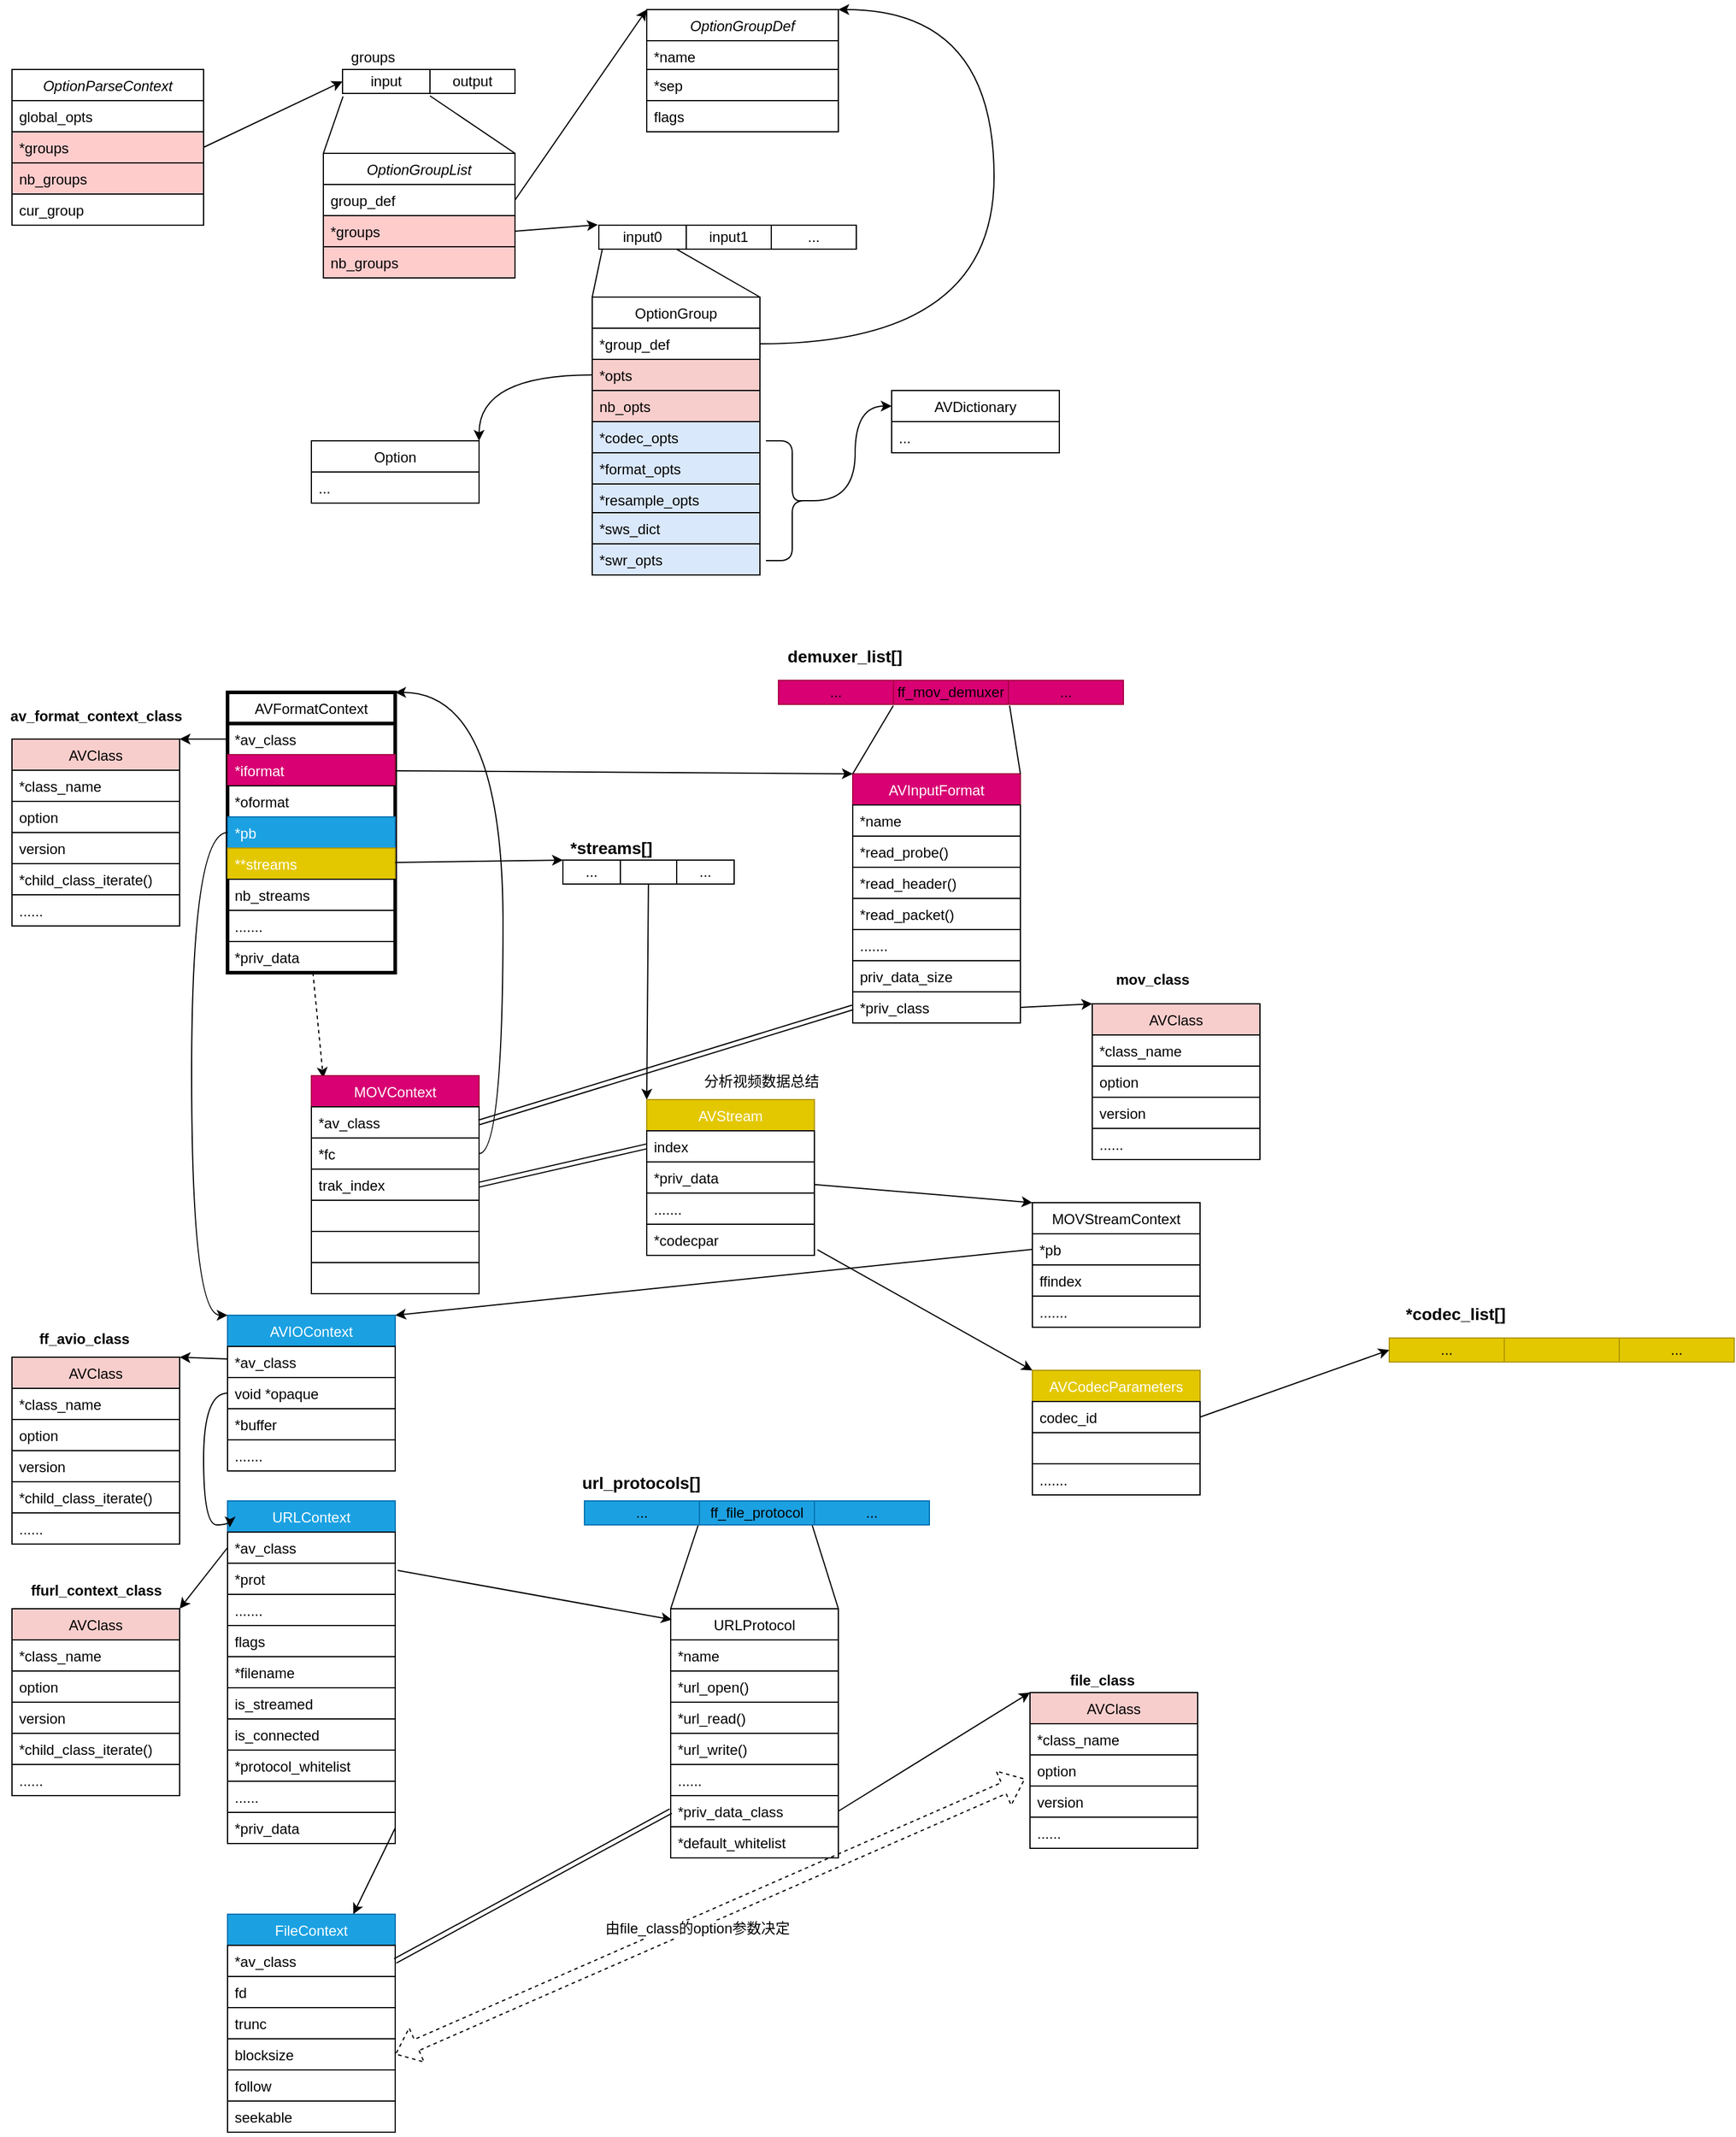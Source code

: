 <mxfile version="13.10.6" type="github">
  <diagram id="C5RBs43oDa-KdzZeNtuy" name="Page-1">
    <mxGraphModel dx="1673" dy="831" grid="1" gridSize="10" guides="1" tooltips="1" connect="1" arrows="1" fold="1" page="1" pageScale="1" pageWidth="827" pageHeight="1169" math="0" shadow="0">
      <root>
        <mxCell id="WIyWlLk6GJQsqaUBKTNV-0" />
        <mxCell id="WIyWlLk6GJQsqaUBKTNV-1" parent="WIyWlLk6GJQsqaUBKTNV-0" />
        <mxCell id="zkfFHV4jXpPFQw0GAbJ--0" value="OptionParseContext" style="swimlane;fontStyle=2;align=center;verticalAlign=top;childLayout=stackLayout;horizontal=1;startSize=26;horizontalStack=0;resizeParent=1;resizeLast=0;collapsible=1;marginBottom=0;rounded=0;shadow=0;strokeWidth=1;fillColor=none;" parent="WIyWlLk6GJQsqaUBKTNV-1" vertex="1">
          <mxGeometry x="120" y="90" width="160" height="130" as="geometry">
            <mxRectangle x="230" y="140" width="160" height="26" as="alternateBounds" />
          </mxGeometry>
        </mxCell>
        <mxCell id="zkfFHV4jXpPFQw0GAbJ--1" value="global_opts" style="text;align=left;verticalAlign=top;spacingLeft=4;spacingRight=4;overflow=hidden;rotatable=0;points=[[0,0.5],[1,0.5]];portConstraint=eastwest;strokeColor=#000000;" parent="zkfFHV4jXpPFQw0GAbJ--0" vertex="1">
          <mxGeometry y="26" width="160" height="26" as="geometry" />
        </mxCell>
        <mxCell id="zkfFHV4jXpPFQw0GAbJ--2" value="*groups" style="text;align=left;verticalAlign=top;spacingLeft=4;spacingRight=4;overflow=hidden;rotatable=0;points=[[0,0.5],[1,0.5]];portConstraint=eastwest;rounded=0;shadow=0;html=0;fillColor=#ffcccc;strokeColor=#000000;" parent="zkfFHV4jXpPFQw0GAbJ--0" vertex="1">
          <mxGeometry y="52" width="160" height="26" as="geometry" />
        </mxCell>
        <mxCell id="zkfFHV4jXpPFQw0GAbJ--3" value="nb_groups" style="text;align=left;verticalAlign=top;spacingLeft=4;spacingRight=4;overflow=hidden;rotatable=0;points=[[0,0.5],[1,0.5]];portConstraint=eastwest;rounded=0;shadow=0;html=0;fillColor=#ffcccc;strokeColor=#000000;" parent="zkfFHV4jXpPFQw0GAbJ--0" vertex="1">
          <mxGeometry y="78" width="160" height="26" as="geometry" />
        </mxCell>
        <mxCell id="TLvipWy4CKrnre6s3CON-38" value="cur_group" style="text;align=left;verticalAlign=top;spacingLeft=4;spacingRight=4;overflow=hidden;rotatable=0;points=[[0,0.5],[1,0.5]];portConstraint=eastwest;rounded=0;shadow=0;html=0;strokeColor=#000000;" parent="zkfFHV4jXpPFQw0GAbJ--0" vertex="1">
          <mxGeometry y="104" width="160" height="26" as="geometry" />
        </mxCell>
        <mxCell id="TLvipWy4CKrnre6s3CON-1" value="OptionGroupList" style="swimlane;fontStyle=2;align=center;verticalAlign=top;childLayout=stackLayout;horizontal=1;startSize=26;horizontalStack=0;resizeParent=1;resizeLast=0;collapsible=1;marginBottom=0;rounded=0;shadow=0;strokeWidth=1;fillColor=none;" parent="WIyWlLk6GJQsqaUBKTNV-1" vertex="1">
          <mxGeometry x="380" y="160" width="160" height="104" as="geometry">
            <mxRectangle x="230" y="140" width="160" height="26" as="alternateBounds" />
          </mxGeometry>
        </mxCell>
        <mxCell id="TLvipWy4CKrnre6s3CON-2" value="group_def" style="text;align=left;verticalAlign=top;spacingLeft=4;spacingRight=4;overflow=hidden;rotatable=0;points=[[0,0.5],[1,0.5]];portConstraint=eastwest;strokeColor=#000000;" parent="TLvipWy4CKrnre6s3CON-1" vertex="1">
          <mxGeometry y="26" width="160" height="26" as="geometry" />
        </mxCell>
        <mxCell id="TLvipWy4CKrnre6s3CON-3" value="*groups" style="text;align=left;verticalAlign=top;spacingLeft=4;spacingRight=4;overflow=hidden;rotatable=0;points=[[0,0.5],[1,0.5]];portConstraint=eastwest;rounded=0;shadow=0;html=0;fillColor=#ffcccc;strokeColor=#000000;" parent="TLvipWy4CKrnre6s3CON-1" vertex="1">
          <mxGeometry y="52" width="160" height="26" as="geometry" />
        </mxCell>
        <mxCell id="TLvipWy4CKrnre6s3CON-4" value="nb_groups" style="text;align=left;verticalAlign=top;spacingLeft=4;spacingRight=4;overflow=hidden;rotatable=0;points=[[0,0.5],[1,0.5]];portConstraint=eastwest;rounded=0;shadow=0;html=0;fillColor=#ffcccc;strokeColor=#000000;" parent="TLvipWy4CKrnre6s3CON-1" vertex="1">
          <mxGeometry y="78" width="160" height="26" as="geometry" />
        </mxCell>
        <mxCell id="TLvipWy4CKrnre6s3CON-7" style="rounded=0;orthogonalLoop=1;jettySize=auto;html=1;exitX=1;exitY=0.5;exitDx=0;exitDy=0;entryX=0;entryY=0.5;entryDx=0;entryDy=0;" parent="WIyWlLk6GJQsqaUBKTNV-1" source="zkfFHV4jXpPFQw0GAbJ--2" target="vrONHC7ssq6_6EG-4ylZ-293" edge="1">
          <mxGeometry relative="1" as="geometry">
            <mxPoint x="370" y="110" as="targetPoint" />
          </mxGeometry>
        </mxCell>
        <mxCell id="TLvipWy4CKrnre6s3CON-18" value="OptionGroup" style="swimlane;fontStyle=0;childLayout=stackLayout;horizontal=1;startSize=26;horizontalStack=0;resizeParent=1;resizeParentMax=0;resizeLast=0;collapsible=1;marginBottom=0;fillColor=none;" parent="WIyWlLk6GJQsqaUBKTNV-1" vertex="1">
          <mxGeometry x="604.5" y="280" width="140" height="232" as="geometry" />
        </mxCell>
        <mxCell id="TLvipWy4CKrnre6s3CON-19" value="*group_def" style="text;fillColor=none;align=left;verticalAlign=top;spacingLeft=4;spacingRight=4;overflow=hidden;rotatable=0;points=[[0,0.5],[1,0.5]];portConstraint=eastwest;strokeColor=#000000;" parent="TLvipWy4CKrnre6s3CON-18" vertex="1">
          <mxGeometry y="26" width="140" height="26" as="geometry" />
        </mxCell>
        <mxCell id="TLvipWy4CKrnre6s3CON-20" value="*opts" style="text;fillColor=#f8cecc;align=left;verticalAlign=top;spacingLeft=4;spacingRight=4;overflow=hidden;rotatable=0;points=[[0,0.5],[1,0.5]];portConstraint=eastwest;strokeColor=#000000;" parent="TLvipWy4CKrnre6s3CON-18" vertex="1">
          <mxGeometry y="52" width="140" height="26" as="geometry" />
        </mxCell>
        <mxCell id="TLvipWy4CKrnre6s3CON-21" value="nb_opts" style="text;fillColor=#f8cecc;align=left;verticalAlign=top;spacingLeft=4;spacingRight=4;overflow=hidden;rotatable=0;points=[[0,0.5],[1,0.5]];portConstraint=eastwest;strokeColor=#000000;" parent="TLvipWy4CKrnre6s3CON-18" vertex="1">
          <mxGeometry y="78" width="140" height="26" as="geometry" />
        </mxCell>
        <mxCell id="TLvipWy4CKrnre6s3CON-23" value="*codec_opts" style="text;fillColor=#dae8fc;align=left;verticalAlign=top;spacingLeft=4;spacingRight=4;overflow=hidden;rotatable=0;points=[[0,0.5],[1,0.5]];portConstraint=eastwest;strokeColor=#000000;" parent="TLvipWy4CKrnre6s3CON-18" vertex="1">
          <mxGeometry y="104" width="140" height="26" as="geometry" />
        </mxCell>
        <mxCell id="TLvipWy4CKrnre6s3CON-27" value="*format_opts" style="text;fillColor=#dae8fc;align=left;verticalAlign=top;spacingLeft=4;spacingRight=4;overflow=hidden;rotatable=0;points=[[0,0.5],[1,0.5]];portConstraint=eastwest;strokeColor=#000000;" parent="TLvipWy4CKrnre6s3CON-18" vertex="1">
          <mxGeometry y="130" width="140" height="26" as="geometry" />
        </mxCell>
        <mxCell id="TLvipWy4CKrnre6s3CON-26" value="*resample_opts" style="text;fillColor=#dae8fc;align=left;verticalAlign=top;spacingLeft=4;spacingRight=4;overflow=hidden;rotatable=0;points=[[0,0.5],[1,0.5]];portConstraint=eastwest;strokeColor=#000000;" parent="TLvipWy4CKrnre6s3CON-18" vertex="1">
          <mxGeometry y="156" width="140" height="24" as="geometry" />
        </mxCell>
        <mxCell id="TLvipWy4CKrnre6s3CON-25" value="*sws_dict" style="text;fillColor=#dae8fc;align=left;verticalAlign=top;spacingLeft=4;spacingRight=4;overflow=hidden;rotatable=0;points=[[0,0.5],[1,0.5]];portConstraint=eastwest;strokeColor=#000000;" parent="TLvipWy4CKrnre6s3CON-18" vertex="1">
          <mxGeometry y="180" width="140" height="26" as="geometry" />
        </mxCell>
        <mxCell id="TLvipWy4CKrnre6s3CON-24" value="*swr_opts" style="text;fillColor=#dae8fc;align=left;verticalAlign=top;spacingLeft=4;spacingRight=4;overflow=hidden;rotatable=0;points=[[0,0.5],[1,0.5]];portConstraint=eastwest;strokeColor=#000000;" parent="TLvipWy4CKrnre6s3CON-18" vertex="1">
          <mxGeometry y="206" width="140" height="26" as="geometry" />
        </mxCell>
        <mxCell id="TLvipWy4CKrnre6s3CON-22" style="rounded=0;orthogonalLoop=1;jettySize=auto;html=1;exitX=1;exitY=0.5;exitDx=0;exitDy=0;entryX=-0.004;entryY=-0.021;entryDx=0;entryDy=0;entryPerimeter=0;" parent="WIyWlLk6GJQsqaUBKTNV-1" source="TLvipWy4CKrnre6s3CON-3" target="vrONHC7ssq6_6EG-4ylZ-308" edge="1">
          <mxGeometry relative="1" as="geometry">
            <mxPoint x="610" y="220" as="targetPoint" />
          </mxGeometry>
        </mxCell>
        <mxCell id="TLvipWy4CKrnre6s3CON-28" value="AVDictionary" style="swimlane;fontStyle=0;childLayout=stackLayout;horizontal=1;startSize=26;horizontalStack=0;resizeParent=1;resizeParentMax=0;resizeLast=0;collapsible=1;marginBottom=0;fillColor=none;" parent="WIyWlLk6GJQsqaUBKTNV-1" vertex="1">
          <mxGeometry x="854.5" y="358" width="140" height="52" as="geometry" />
        </mxCell>
        <mxCell id="TLvipWy4CKrnre6s3CON-31" value="..." style="text;fillColor=none;align=left;verticalAlign=top;spacingLeft=4;spacingRight=4;overflow=hidden;rotatable=0;points=[[0,0.5],[1,0.5]];portConstraint=eastwest;strokeColor=#000000;" parent="TLvipWy4CKrnre6s3CON-28" vertex="1">
          <mxGeometry y="26" width="140" height="26" as="geometry" />
        </mxCell>
        <mxCell id="TLvipWy4CKrnre6s3CON-33" style="edgeStyle=orthogonalEdgeStyle;curved=1;rounded=0;orthogonalLoop=1;jettySize=auto;html=1;entryX=0;entryY=0.25;entryDx=0;entryDy=0;exitX=0.1;exitY=0.5;exitDx=0;exitDy=0;exitPerimeter=0;" parent="WIyWlLk6GJQsqaUBKTNV-1" source="TLvipWy4CKrnre6s3CON-32" target="TLvipWy4CKrnre6s3CON-28" edge="1">
          <mxGeometry relative="1" as="geometry" />
        </mxCell>
        <mxCell id="TLvipWy4CKrnre6s3CON-32" value="" style="shape=curlyBracket;whiteSpace=wrap;html=1;rounded=1;fillColor=#ffffff;rotation=-180;" parent="WIyWlLk6GJQsqaUBKTNV-1" vertex="1">
          <mxGeometry x="749.5" y="400" width="44" height="100" as="geometry" />
        </mxCell>
        <mxCell id="TLvipWy4CKrnre6s3CON-34" value="Option" style="swimlane;fontStyle=0;childLayout=stackLayout;horizontal=1;startSize=26;horizontalStack=0;resizeParent=1;resizeParentMax=0;resizeLast=0;collapsible=1;marginBottom=0;fillColor=none;" parent="WIyWlLk6GJQsqaUBKTNV-1" vertex="1">
          <mxGeometry x="370" y="400" width="140" height="52" as="geometry" />
        </mxCell>
        <mxCell id="TLvipWy4CKrnre6s3CON-35" value="..." style="text;fillColor=none;align=left;verticalAlign=top;spacingLeft=4;spacingRight=4;overflow=hidden;rotatable=0;points=[[0,0.5],[1,0.5]];portConstraint=eastwest;strokeColor=#000000;" parent="TLvipWy4CKrnre6s3CON-34" vertex="1">
          <mxGeometry y="26" width="140" height="26" as="geometry" />
        </mxCell>
        <mxCell id="TLvipWy4CKrnre6s3CON-36" style="edgeStyle=orthogonalEdgeStyle;curved=1;rounded=0;orthogonalLoop=1;jettySize=auto;html=1;entryX=1;entryY=0;entryDx=0;entryDy=0;" parent="WIyWlLk6GJQsqaUBKTNV-1" source="TLvipWy4CKrnre6s3CON-20" target="TLvipWy4CKrnre6s3CON-34" edge="1">
          <mxGeometry relative="1" as="geometry" />
        </mxCell>
        <mxCell id="TLvipWy4CKrnre6s3CON-39" value="OptionGroupDef" style="swimlane;fontStyle=2;align=center;verticalAlign=top;childLayout=stackLayout;horizontal=1;startSize=26;horizontalStack=0;resizeParent=1;resizeLast=0;collapsible=1;marginBottom=0;rounded=0;shadow=0;strokeWidth=1;fillColor=none;" parent="WIyWlLk6GJQsqaUBKTNV-1" vertex="1">
          <mxGeometry x="650" y="40" width="160" height="102" as="geometry">
            <mxRectangle x="230" y="140" width="160" height="26" as="alternateBounds" />
          </mxGeometry>
        </mxCell>
        <mxCell id="TLvipWy4CKrnre6s3CON-40" value="*name" style="text;align=left;verticalAlign=top;spacingLeft=4;spacingRight=4;overflow=hidden;rotatable=0;points=[[0,0.5],[1,0.5]];portConstraint=eastwest;strokeColor=#000000;" parent="TLvipWy4CKrnre6s3CON-39" vertex="1">
          <mxGeometry y="26" width="160" height="24" as="geometry" />
        </mxCell>
        <mxCell id="TLvipWy4CKrnre6s3CON-41" value="*sep" style="text;align=left;verticalAlign=top;spacingLeft=4;spacingRight=4;overflow=hidden;rotatable=0;points=[[0,0.5],[1,0.5]];portConstraint=eastwest;rounded=0;shadow=0;html=0;strokeColor=#000000;" parent="TLvipWy4CKrnre6s3CON-39" vertex="1">
          <mxGeometry y="50" width="160" height="26" as="geometry" />
        </mxCell>
        <mxCell id="TLvipWy4CKrnre6s3CON-42" value="flags" style="text;align=left;verticalAlign=top;spacingLeft=4;spacingRight=4;overflow=hidden;rotatable=0;points=[[0,0.5],[1,0.5]];portConstraint=eastwest;rounded=0;shadow=0;html=0;strokeColor=#000000;" parent="TLvipWy4CKrnre6s3CON-39" vertex="1">
          <mxGeometry y="76" width="160" height="26" as="geometry" />
        </mxCell>
        <mxCell id="TLvipWy4CKrnre6s3CON-45" style="edgeStyle=none;rounded=0;orthogonalLoop=1;jettySize=auto;html=1;exitX=1;exitY=0.5;exitDx=0;exitDy=0;entryX=0;entryY=0;entryDx=0;entryDy=0;" parent="WIyWlLk6GJQsqaUBKTNV-1" source="TLvipWy4CKrnre6s3CON-2" edge="1" target="TLvipWy4CKrnre6s3CON-39">
          <mxGeometry relative="1" as="geometry">
            <mxPoint x="660" y="20" as="targetPoint" />
          </mxGeometry>
        </mxCell>
        <mxCell id="vrONHC7ssq6_6EG-4ylZ-0" value="URLContext" style="swimlane;fontStyle=0;childLayout=stackLayout;horizontal=1;startSize=26;fillColor=#1ba1e2;horizontalStack=0;resizeParent=1;resizeParentMax=0;resizeLast=0;collapsible=1;marginBottom=0;strokeColor=#006EAF;fontColor=#ffffff;" vertex="1" parent="WIyWlLk6GJQsqaUBKTNV-1">
          <mxGeometry x="300" y="1285" width="140" height="286" as="geometry" />
        </mxCell>
        <mxCell id="vrONHC7ssq6_6EG-4ylZ-1" value="*av_class" style="text;fillColor=none;align=left;verticalAlign=top;spacingLeft=4;spacingRight=4;overflow=hidden;rotatable=0;points=[[0,0.5],[1,0.5]];portConstraint=eastwest;strokeColor=#000000;" vertex="1" parent="vrONHC7ssq6_6EG-4ylZ-0">
          <mxGeometry y="26" width="140" height="26" as="geometry" />
        </mxCell>
        <mxCell id="vrONHC7ssq6_6EG-4ylZ-2" value="*prot" style="text;fillColor=none;align=left;verticalAlign=top;spacingLeft=4;spacingRight=4;overflow=hidden;rotatable=0;points=[[0,0.5],[1,0.5]];portConstraint=eastwest;strokeColor=#000000;" vertex="1" parent="vrONHC7ssq6_6EG-4ylZ-0">
          <mxGeometry y="52" width="140" height="26" as="geometry" />
        </mxCell>
        <mxCell id="vrONHC7ssq6_6EG-4ylZ-3" value="......." style="text;fillColor=none;align=left;verticalAlign=top;spacingLeft=4;spacingRight=4;overflow=hidden;rotatable=0;points=[[0,0.5],[1,0.5]];portConstraint=eastwest;strokeColor=#000000;" vertex="1" parent="vrONHC7ssq6_6EG-4ylZ-0">
          <mxGeometry y="78" width="140" height="26" as="geometry" />
        </mxCell>
        <mxCell id="vrONHC7ssq6_6EG-4ylZ-175" value="flags" style="text;fillColor=none;align=left;verticalAlign=top;spacingLeft=4;spacingRight=4;overflow=hidden;rotatable=0;points=[[0,0.5],[1,0.5]];portConstraint=eastwest;strokeColor=#000000;" vertex="1" parent="vrONHC7ssq6_6EG-4ylZ-0">
          <mxGeometry y="104" width="140" height="26" as="geometry" />
        </mxCell>
        <mxCell id="vrONHC7ssq6_6EG-4ylZ-170" value="*filename" style="text;fillColor=none;align=left;verticalAlign=top;spacingLeft=4;spacingRight=4;overflow=hidden;rotatable=0;points=[[0,0.5],[1,0.5]];portConstraint=eastwest;strokeColor=#000000;" vertex="1" parent="vrONHC7ssq6_6EG-4ylZ-0">
          <mxGeometry y="130" width="140" height="26" as="geometry" />
        </mxCell>
        <mxCell id="vrONHC7ssq6_6EG-4ylZ-171" value="is_streamed" style="text;fillColor=none;align=left;verticalAlign=top;spacingLeft=4;spacingRight=4;overflow=hidden;rotatable=0;points=[[0,0.5],[1,0.5]];portConstraint=eastwest;strokeColor=#000000;" vertex="1" parent="vrONHC7ssq6_6EG-4ylZ-0">
          <mxGeometry y="156" width="140" height="26" as="geometry" />
        </mxCell>
        <mxCell id="vrONHC7ssq6_6EG-4ylZ-172" value="is_connected" style="text;fillColor=none;align=left;verticalAlign=top;spacingLeft=4;spacingRight=4;overflow=hidden;rotatable=0;points=[[0,0.5],[1,0.5]];portConstraint=eastwest;strokeColor=#000000;" vertex="1" parent="vrONHC7ssq6_6EG-4ylZ-0">
          <mxGeometry y="182" width="140" height="26" as="geometry" />
        </mxCell>
        <mxCell id="vrONHC7ssq6_6EG-4ylZ-173" value="*protocol_whitelist" style="text;fillColor=none;align=left;verticalAlign=top;spacingLeft=4;spacingRight=4;overflow=hidden;rotatable=0;points=[[0,0.5],[1,0.5]];portConstraint=eastwest;strokeColor=#000000;" vertex="1" parent="vrONHC7ssq6_6EG-4ylZ-0">
          <mxGeometry y="208" width="140" height="26" as="geometry" />
        </mxCell>
        <mxCell id="vrONHC7ssq6_6EG-4ylZ-174" value="......" style="text;fillColor=none;align=left;verticalAlign=top;spacingLeft=4;spacingRight=4;overflow=hidden;rotatable=0;points=[[0,0.5],[1,0.5]];portConstraint=eastwest;strokeColor=#000000;" vertex="1" parent="vrONHC7ssq6_6EG-4ylZ-0">
          <mxGeometry y="234" width="140" height="26" as="geometry" />
        </mxCell>
        <mxCell id="vrONHC7ssq6_6EG-4ylZ-161" value="*priv_data" style="text;fillColor=none;align=left;verticalAlign=top;spacingLeft=4;spacingRight=4;overflow=hidden;rotatable=0;points=[[0,0.5],[1,0.5]];portConstraint=eastwest;strokeColor=#000000;" vertex="1" parent="vrONHC7ssq6_6EG-4ylZ-0">
          <mxGeometry y="260" width="140" height="26" as="geometry" />
        </mxCell>
        <mxCell id="vrONHC7ssq6_6EG-4ylZ-4" value="URLProtocol" style="swimlane;fontStyle=0;childLayout=stackLayout;horizontal=1;startSize=26;fillColor=none;horizontalStack=0;resizeParent=1;resizeParentMax=0;resizeLast=0;collapsible=1;marginBottom=0;" vertex="1" parent="WIyWlLk6GJQsqaUBKTNV-1">
          <mxGeometry x="670" y="1375" width="140" height="208" as="geometry" />
        </mxCell>
        <mxCell id="vrONHC7ssq6_6EG-4ylZ-5" value="*name" style="text;fillColor=none;align=left;verticalAlign=top;spacingLeft=4;spacingRight=4;overflow=hidden;rotatable=0;points=[[0,0.5],[1,0.5]];portConstraint=eastwest;strokeColor=#000000;" vertex="1" parent="vrONHC7ssq6_6EG-4ylZ-4">
          <mxGeometry y="26" width="140" height="26" as="geometry" />
        </mxCell>
        <mxCell id="vrONHC7ssq6_6EG-4ylZ-6" value="*url_open()" style="text;fillColor=none;align=left;verticalAlign=top;spacingLeft=4;spacingRight=4;overflow=hidden;rotatable=0;points=[[0,0.5],[1,0.5]];portConstraint=eastwest;strokeColor=#000000;" vertex="1" parent="vrONHC7ssq6_6EG-4ylZ-4">
          <mxGeometry y="52" width="140" height="26" as="geometry" />
        </mxCell>
        <mxCell id="vrONHC7ssq6_6EG-4ylZ-8" value="*url_read()" style="text;fillColor=none;align=left;verticalAlign=top;spacingLeft=4;spacingRight=4;overflow=hidden;rotatable=0;points=[[0,0.5],[1,0.5]];portConstraint=eastwest;strokeColor=#000000;" vertex="1" parent="vrONHC7ssq6_6EG-4ylZ-4">
          <mxGeometry y="78" width="140" height="26" as="geometry" />
        </mxCell>
        <mxCell id="vrONHC7ssq6_6EG-4ylZ-9" value="*url_write()" style="text;fillColor=none;align=left;verticalAlign=top;spacingLeft=4;spacingRight=4;overflow=hidden;rotatable=0;points=[[0,0.5],[1,0.5]];portConstraint=eastwest;strokeColor=#000000;" vertex="1" parent="vrONHC7ssq6_6EG-4ylZ-4">
          <mxGeometry y="104" width="140" height="26" as="geometry" />
        </mxCell>
        <mxCell id="vrONHC7ssq6_6EG-4ylZ-10" value="......" style="text;fillColor=none;align=left;verticalAlign=top;spacingLeft=4;spacingRight=4;overflow=hidden;rotatable=0;points=[[0,0.5],[1,0.5]];portConstraint=eastwest;strokeColor=#000000;" vertex="1" parent="vrONHC7ssq6_6EG-4ylZ-4">
          <mxGeometry y="130" width="140" height="26" as="geometry" />
        </mxCell>
        <mxCell id="vrONHC7ssq6_6EG-4ylZ-181" value="*priv_data_class" style="text;fillColor=none;align=left;verticalAlign=top;spacingLeft=4;spacingRight=4;overflow=hidden;rotatable=0;points=[[0,0.5],[1,0.5]];portConstraint=eastwest;strokeColor=#000000;" vertex="1" parent="vrONHC7ssq6_6EG-4ylZ-4">
          <mxGeometry y="156" width="140" height="26" as="geometry" />
        </mxCell>
        <mxCell id="vrONHC7ssq6_6EG-4ylZ-11" value="*default_whitelist" style="text;fillColor=none;align=left;verticalAlign=top;spacingLeft=4;spacingRight=4;overflow=hidden;rotatable=0;points=[[0,0.5],[1,0.5]];portConstraint=eastwest;strokeColor=#000000;" vertex="1" parent="vrONHC7ssq6_6EG-4ylZ-4">
          <mxGeometry y="182" width="140" height="26" as="geometry" />
        </mxCell>
        <mxCell id="vrONHC7ssq6_6EG-4ylZ-12" style="rounded=0;orthogonalLoop=1;jettySize=auto;html=1;entryX=0.007;entryY=0.044;entryDx=0;entryDy=0;entryPerimeter=0;exitX=1.014;exitY=0.231;exitDx=0;exitDy=0;exitPerimeter=0;" edge="1" parent="WIyWlLk6GJQsqaUBKTNV-1" source="vrONHC7ssq6_6EG-4ylZ-2" target="vrONHC7ssq6_6EG-4ylZ-4">
          <mxGeometry relative="1" as="geometry" />
        </mxCell>
        <mxCell id="vrONHC7ssq6_6EG-4ylZ-14" value="AVClass" style="swimlane;fontStyle=0;childLayout=stackLayout;horizontal=1;startSize=26;fillColor=#f8cecc;horizontalStack=0;resizeParent=1;resizeParentMax=0;resizeLast=0;collapsible=1;marginBottom=0;" vertex="1" parent="WIyWlLk6GJQsqaUBKTNV-1">
          <mxGeometry x="120" y="1375" width="140" height="156" as="geometry" />
        </mxCell>
        <mxCell id="vrONHC7ssq6_6EG-4ylZ-157" value="*class_name" style="text;fillColor=none;align=left;verticalAlign=top;spacingLeft=4;spacingRight=4;overflow=hidden;rotatable=0;points=[[0,0.5],[1,0.5]];portConstraint=eastwest;strokeColor=#000000;" vertex="1" parent="vrONHC7ssq6_6EG-4ylZ-14">
          <mxGeometry y="26" width="140" height="26" as="geometry" />
        </mxCell>
        <mxCell id="vrONHC7ssq6_6EG-4ylZ-158" value="option" style="text;fillColor=none;align=left;verticalAlign=top;spacingLeft=4;spacingRight=4;overflow=hidden;rotatable=0;points=[[0,0.5],[1,0.5]];portConstraint=eastwest;strokeColor=#000000;" vertex="1" parent="vrONHC7ssq6_6EG-4ylZ-14">
          <mxGeometry y="52" width="140" height="26" as="geometry" />
        </mxCell>
        <mxCell id="vrONHC7ssq6_6EG-4ylZ-15" value="version" style="text;fillColor=none;align=left;verticalAlign=top;spacingLeft=4;spacingRight=4;overflow=hidden;rotatable=0;points=[[0,0.5],[1,0.5]];portConstraint=eastwest;strokeColor=#000000;" vertex="1" parent="vrONHC7ssq6_6EG-4ylZ-14">
          <mxGeometry y="78" width="140" height="26" as="geometry" />
        </mxCell>
        <mxCell id="vrONHC7ssq6_6EG-4ylZ-16" value="*child_class_iterate()" style="text;fillColor=none;align=left;verticalAlign=top;spacingLeft=4;spacingRight=4;overflow=hidden;rotatable=0;points=[[0,0.5],[1,0.5]];portConstraint=eastwest;strokeColor=#000000;" vertex="1" parent="vrONHC7ssq6_6EG-4ylZ-14">
          <mxGeometry y="104" width="140" height="26" as="geometry" />
        </mxCell>
        <mxCell id="vrONHC7ssq6_6EG-4ylZ-17" value="......" style="text;fillColor=none;align=left;verticalAlign=top;spacingLeft=4;spacingRight=4;overflow=hidden;rotatable=0;points=[[0,0.5],[1,0.5]];portConstraint=eastwest;strokeColor=#000000;" vertex="1" parent="vrONHC7ssq6_6EG-4ylZ-14">
          <mxGeometry y="130" width="140" height="26" as="geometry" />
        </mxCell>
        <mxCell id="vrONHC7ssq6_6EG-4ylZ-18" style="edgeStyle=none;rounded=0;orthogonalLoop=1;jettySize=auto;html=1;entryX=1;entryY=0;entryDx=0;entryDy=0;exitX=0;exitY=0.5;exitDx=0;exitDy=0;" edge="1" parent="WIyWlLk6GJQsqaUBKTNV-1" source="vrONHC7ssq6_6EG-4ylZ-1" target="vrONHC7ssq6_6EG-4ylZ-14">
          <mxGeometry relative="1" as="geometry" />
        </mxCell>
        <mxCell id="vrONHC7ssq6_6EG-4ylZ-20" value="AVIOContext" style="swimlane;fontStyle=0;childLayout=stackLayout;horizontal=1;startSize=26;fillColor=#1ba1e2;horizontalStack=0;resizeParent=1;resizeParentMax=0;resizeLast=0;collapsible=1;marginBottom=0;strokeColor=#006EAF;fontColor=#ffffff;" vertex="1" parent="WIyWlLk6GJQsqaUBKTNV-1">
          <mxGeometry x="300" y="1130" width="140" height="130" as="geometry" />
        </mxCell>
        <mxCell id="vrONHC7ssq6_6EG-4ylZ-21" value="*av_class" style="text;fillColor=none;align=left;verticalAlign=top;spacingLeft=4;spacingRight=4;overflow=hidden;rotatable=0;points=[[0,0.5],[1,0.5]];portConstraint=eastwest;strokeColor=#000000;" vertex="1" parent="vrONHC7ssq6_6EG-4ylZ-20">
          <mxGeometry y="26" width="140" height="26" as="geometry" />
        </mxCell>
        <mxCell id="vrONHC7ssq6_6EG-4ylZ-22" value="void *opaque" style="text;fillColor=none;align=left;verticalAlign=top;spacingLeft=4;spacingRight=4;overflow=hidden;rotatable=0;points=[[0,0.5],[1,0.5]];portConstraint=eastwest;strokeColor=#000000;" vertex="1" parent="vrONHC7ssq6_6EG-4ylZ-20">
          <mxGeometry y="52" width="140" height="26" as="geometry" />
        </mxCell>
        <mxCell id="vrONHC7ssq6_6EG-4ylZ-189" value="*buffer" style="text;fillColor=none;align=left;verticalAlign=top;spacingLeft=4;spacingRight=4;overflow=hidden;rotatable=0;points=[[0,0.5],[1,0.5]];portConstraint=eastwest;strokeColor=#000000;" vertex="1" parent="vrONHC7ssq6_6EG-4ylZ-20">
          <mxGeometry y="78" width="140" height="26" as="geometry" />
        </mxCell>
        <mxCell id="vrONHC7ssq6_6EG-4ylZ-23" value="......." style="text;fillColor=none;align=left;verticalAlign=top;spacingLeft=4;spacingRight=4;overflow=hidden;rotatable=0;points=[[0,0.5],[1,0.5]];portConstraint=eastwest;strokeColor=#000000;" vertex="1" parent="vrONHC7ssq6_6EG-4ylZ-20">
          <mxGeometry y="104" width="140" height="26" as="geometry" />
        </mxCell>
        <mxCell id="vrONHC7ssq6_6EG-4ylZ-24" style="edgeStyle=orthogonalEdgeStyle;rounded=0;orthogonalLoop=1;jettySize=auto;html=1;entryX=0.014;entryY=0.077;entryDx=0;entryDy=0;entryPerimeter=0;exitX=0;exitY=0.5;exitDx=0;exitDy=0;curved=1;" edge="1" parent="WIyWlLk6GJQsqaUBKTNV-1" source="vrONHC7ssq6_6EG-4ylZ-22" target="vrONHC7ssq6_6EG-4ylZ-0">
          <mxGeometry relative="1" as="geometry">
            <Array as="points">
              <mxPoint x="280" y="1195" />
              <mxPoint x="280" y="1305" />
              <mxPoint x="302" y="1305" />
            </Array>
          </mxGeometry>
        </mxCell>
        <mxCell id="vrONHC7ssq6_6EG-4ylZ-25" value="AVClass" style="swimlane;fontStyle=0;childLayout=stackLayout;horizontal=1;startSize=26;fillColor=#f8cecc;horizontalStack=0;resizeParent=1;resizeParentMax=0;resizeLast=0;collapsible=1;marginBottom=0;" vertex="1" parent="WIyWlLk6GJQsqaUBKTNV-1">
          <mxGeometry x="120" y="1165" width="140" height="156" as="geometry" />
        </mxCell>
        <mxCell id="vrONHC7ssq6_6EG-4ylZ-155" value="*class_name" style="text;fillColor=none;align=left;verticalAlign=top;spacingLeft=4;spacingRight=4;overflow=hidden;rotatable=0;points=[[0,0.5],[1,0.5]];portConstraint=eastwest;strokeColor=#000000;" vertex="1" parent="vrONHC7ssq6_6EG-4ylZ-25">
          <mxGeometry y="26" width="140" height="26" as="geometry" />
        </mxCell>
        <mxCell id="vrONHC7ssq6_6EG-4ylZ-156" value="option" style="text;fillColor=none;align=left;verticalAlign=top;spacingLeft=4;spacingRight=4;overflow=hidden;rotatable=0;points=[[0,0.5],[1,0.5]];portConstraint=eastwest;strokeColor=#000000;" vertex="1" parent="vrONHC7ssq6_6EG-4ylZ-25">
          <mxGeometry y="52" width="140" height="26" as="geometry" />
        </mxCell>
        <mxCell id="vrONHC7ssq6_6EG-4ylZ-26" value="version" style="text;fillColor=none;align=left;verticalAlign=top;spacingLeft=4;spacingRight=4;overflow=hidden;rotatable=0;points=[[0,0.5],[1,0.5]];portConstraint=eastwest;strokeColor=#000000;" vertex="1" parent="vrONHC7ssq6_6EG-4ylZ-25">
          <mxGeometry y="78" width="140" height="26" as="geometry" />
        </mxCell>
        <mxCell id="vrONHC7ssq6_6EG-4ylZ-27" value="*child_class_iterate()" style="text;fillColor=none;align=left;verticalAlign=top;spacingLeft=4;spacingRight=4;overflow=hidden;rotatable=0;points=[[0,0.5],[1,0.5]];portConstraint=eastwest;strokeColor=#000000;" vertex="1" parent="vrONHC7ssq6_6EG-4ylZ-25">
          <mxGeometry y="104" width="140" height="26" as="geometry" />
        </mxCell>
        <mxCell id="vrONHC7ssq6_6EG-4ylZ-28" value="......" style="text;fillColor=none;align=left;verticalAlign=top;spacingLeft=4;spacingRight=4;overflow=hidden;rotatable=0;points=[[0,0.5],[1,0.5]];portConstraint=eastwest;strokeColor=#000000;" vertex="1" parent="vrONHC7ssq6_6EG-4ylZ-25">
          <mxGeometry y="130" width="140" height="26" as="geometry" />
        </mxCell>
        <mxCell id="vrONHC7ssq6_6EG-4ylZ-29" style="rounded=0;orthogonalLoop=1;jettySize=auto;html=1;entryX=1;entryY=0;entryDx=0;entryDy=0;" edge="1" parent="WIyWlLk6GJQsqaUBKTNV-1" source="vrONHC7ssq6_6EG-4ylZ-21" target="vrONHC7ssq6_6EG-4ylZ-25">
          <mxGeometry relative="1" as="geometry" />
        </mxCell>
        <mxCell id="vrONHC7ssq6_6EG-4ylZ-30" value="ff_avio_class" style="text;html=1;align=center;verticalAlign=middle;resizable=0;points=[];autosize=1;fontStyle=1" vertex="1" parent="WIyWlLk6GJQsqaUBKTNV-1">
          <mxGeometry x="135" y="1140" width="90" height="20" as="geometry" />
        </mxCell>
        <mxCell id="vrONHC7ssq6_6EG-4ylZ-31" value="ffurl_context_class" style="text;html=1;align=center;verticalAlign=middle;resizable=0;points=[];autosize=1;fontStyle=1" vertex="1" parent="WIyWlLk6GJQsqaUBKTNV-1">
          <mxGeometry x="130" y="1350" width="120" height="20" as="geometry" />
        </mxCell>
        <mxCell id="vrONHC7ssq6_6EG-4ylZ-32" value="AVFormatContext" style="swimlane;fontStyle=0;childLayout=stackLayout;horizontal=1;startSize=26;horizontalStack=0;resizeParent=1;resizeParentMax=0;resizeLast=0;collapsible=1;marginBottom=0;rounded=0;glass=0;strokeWidth=3;fontSize=12;labelBackgroundColor=none;" vertex="1" parent="WIyWlLk6GJQsqaUBKTNV-1">
          <mxGeometry x="300" y="610" width="140" height="234" as="geometry" />
        </mxCell>
        <mxCell id="vrONHC7ssq6_6EG-4ylZ-33" value="*av_class" style="text;fillColor=none;align=left;verticalAlign=top;spacingLeft=4;spacingRight=4;overflow=hidden;rotatable=0;points=[[0,0.5],[1,0.5]];portConstraint=eastwest;strokeColor=#000000;" vertex="1" parent="vrONHC7ssq6_6EG-4ylZ-32">
          <mxGeometry y="26" width="140" height="26" as="geometry" />
        </mxCell>
        <mxCell id="vrONHC7ssq6_6EG-4ylZ-34" value="*iformat" style="text;fillColor=#d80073;align=left;verticalAlign=top;spacingLeft=4;spacingRight=4;overflow=hidden;rotatable=0;points=[[0,0.5],[1,0.5]];portConstraint=eastwest;strokeColor=#A50040;fontColor=#ffffff;" vertex="1" parent="vrONHC7ssq6_6EG-4ylZ-32">
          <mxGeometry y="52" width="140" height="26" as="geometry" />
        </mxCell>
        <mxCell id="vrONHC7ssq6_6EG-4ylZ-36" value="*oformat" style="text;fillColor=none;align=left;verticalAlign=top;spacingLeft=4;spacingRight=4;overflow=hidden;rotatable=0;points=[[0,0.5],[1,0.5]];portConstraint=eastwest;strokeColor=#000000;" vertex="1" parent="vrONHC7ssq6_6EG-4ylZ-32">
          <mxGeometry y="78" width="140" height="26" as="geometry" />
        </mxCell>
        <mxCell id="vrONHC7ssq6_6EG-4ylZ-37" value="*pb" style="text;fillColor=#1ba1e2;align=left;verticalAlign=top;spacingLeft=4;spacingRight=4;overflow=hidden;rotatable=0;points=[[0,0.5],[1,0.5]];portConstraint=eastwest;strokeColor=#006EAF;fontColor=#ffffff;" vertex="1" parent="vrONHC7ssq6_6EG-4ylZ-32">
          <mxGeometry y="104" width="140" height="26" as="geometry" />
        </mxCell>
        <mxCell id="vrONHC7ssq6_6EG-4ylZ-234" value="**streams" style="text;fillColor=#e3c800;align=left;verticalAlign=top;spacingLeft=4;spacingRight=4;overflow=hidden;rotatable=0;points=[[0,0.5],[1,0.5]];portConstraint=eastwest;strokeColor=#B09500;fontColor=#ffffff;" vertex="1" parent="vrONHC7ssq6_6EG-4ylZ-32">
          <mxGeometry y="130" width="140" height="26" as="geometry" />
        </mxCell>
        <mxCell id="vrONHC7ssq6_6EG-4ylZ-39" value="nb_streams" style="text;fillColor=none;align=left;verticalAlign=top;spacingLeft=4;spacingRight=4;overflow=hidden;rotatable=0;points=[[0,0.5],[1,0.5]];portConstraint=eastwest;strokeColor=#000000;" vertex="1" parent="vrONHC7ssq6_6EG-4ylZ-32">
          <mxGeometry y="156" width="140" height="26" as="geometry" />
        </mxCell>
        <mxCell id="vrONHC7ssq6_6EG-4ylZ-35" value="......." style="text;fillColor=none;align=left;verticalAlign=top;spacingLeft=4;spacingRight=4;overflow=hidden;rotatable=0;points=[[0,0.5],[1,0.5]];portConstraint=eastwest;strokeColor=#000000;" vertex="1" parent="vrONHC7ssq6_6EG-4ylZ-32">
          <mxGeometry y="182" width="140" height="26" as="geometry" />
        </mxCell>
        <mxCell id="vrONHC7ssq6_6EG-4ylZ-194" value="*priv_data" style="text;fillColor=none;align=left;verticalAlign=top;spacingLeft=4;spacingRight=4;overflow=hidden;rotatable=0;points=[[0,0.5],[1,0.5]];portConstraint=eastwest;strokeColor=#000000;" vertex="1" parent="vrONHC7ssq6_6EG-4ylZ-32">
          <mxGeometry y="208" width="140" height="26" as="geometry" />
        </mxCell>
        <mxCell id="vrONHC7ssq6_6EG-4ylZ-38" style="edgeStyle=orthogonalEdgeStyle;rounded=0;orthogonalLoop=1;jettySize=auto;html=1;entryX=0;entryY=0;entryDx=0;entryDy=0;exitX=0;exitY=0.5;exitDx=0;exitDy=0;curved=1;" edge="1" parent="WIyWlLk6GJQsqaUBKTNV-1" source="vrONHC7ssq6_6EG-4ylZ-37" target="vrONHC7ssq6_6EG-4ylZ-20">
          <mxGeometry relative="1" as="geometry">
            <Array as="points">
              <mxPoint x="270" y="727" />
              <mxPoint x="270" y="1130" />
            </Array>
          </mxGeometry>
        </mxCell>
        <mxCell id="vrONHC7ssq6_6EG-4ylZ-40" value="AVInputFormat" style="swimlane;fontStyle=0;childLayout=stackLayout;horizontal=1;startSize=26;horizontalStack=0;resizeParent=1;resizeParentMax=0;resizeLast=0;collapsible=1;marginBottom=0;fillColor=#d80073;strokeColor=#A50040;fontColor=#ffffff;" vertex="1" parent="WIyWlLk6GJQsqaUBKTNV-1">
          <mxGeometry x="822" y="678" width="140" height="208" as="geometry" />
        </mxCell>
        <mxCell id="vrONHC7ssq6_6EG-4ylZ-41" value="*name" style="text;align=left;verticalAlign=top;spacingLeft=4;spacingRight=4;overflow=hidden;rotatable=0;points=[[0,0.5],[1,0.5]];portConstraint=eastwest;fillColor=#ffffff;strokeColor=#000000;" vertex="1" parent="vrONHC7ssq6_6EG-4ylZ-40">
          <mxGeometry y="26" width="140" height="26" as="geometry" />
        </mxCell>
        <mxCell id="vrONHC7ssq6_6EG-4ylZ-58" value="*read_probe()" style="text;align=left;verticalAlign=top;spacingLeft=4;spacingRight=4;overflow=hidden;rotatable=0;points=[[0,0.5],[1,0.5]];portConstraint=eastwest;fillColor=#ffffff;strokeColor=#000000;" vertex="1" parent="vrONHC7ssq6_6EG-4ylZ-40">
          <mxGeometry y="52" width="140" height="26" as="geometry" />
        </mxCell>
        <mxCell id="vrONHC7ssq6_6EG-4ylZ-59" value="*read_header()" style="text;align=left;verticalAlign=top;spacingLeft=4;spacingRight=4;overflow=hidden;rotatable=0;points=[[0,0.5],[1,0.5]];portConstraint=eastwest;fillColor=#ffffff;strokeColor=#000000;" vertex="1" parent="vrONHC7ssq6_6EG-4ylZ-40">
          <mxGeometry y="78" width="140" height="26" as="geometry" />
        </mxCell>
        <mxCell id="vrONHC7ssq6_6EG-4ylZ-43" value="*read_packet()" style="text;align=left;verticalAlign=top;spacingLeft=4;spacingRight=4;overflow=hidden;rotatable=0;points=[[0,0.5],[1,0.5]];portConstraint=eastwest;fillColor=#ffffff;strokeColor=#000000;" vertex="1" parent="vrONHC7ssq6_6EG-4ylZ-40">
          <mxGeometry y="104" width="140" height="26" as="geometry" />
        </mxCell>
        <mxCell id="vrONHC7ssq6_6EG-4ylZ-46" value="......." style="text;align=left;verticalAlign=top;spacingLeft=4;spacingRight=4;overflow=hidden;rotatable=0;points=[[0,0.5],[1,0.5]];portConstraint=eastwest;fillColor=#ffffff;strokeColor=#000000;" vertex="1" parent="vrONHC7ssq6_6EG-4ylZ-40">
          <mxGeometry y="130" width="140" height="26" as="geometry" />
        </mxCell>
        <mxCell id="vrONHC7ssq6_6EG-4ylZ-191" value="priv_data_size" style="text;align=left;verticalAlign=top;spacingLeft=4;spacingRight=4;overflow=hidden;rotatable=0;points=[[0,0.5],[1,0.5]];portConstraint=eastwest;fillColor=#ffffff;strokeColor=#000000;" vertex="1" parent="vrONHC7ssq6_6EG-4ylZ-40">
          <mxGeometry y="156" width="140" height="26" as="geometry" />
        </mxCell>
        <mxCell id="vrONHC7ssq6_6EG-4ylZ-192" value="*priv_class" style="text;align=left;verticalAlign=top;spacingLeft=4;spacingRight=4;overflow=hidden;rotatable=0;points=[[0,0.5],[1,0.5]];portConstraint=eastwest;fillColor=#ffffff;strokeColor=#000000;" vertex="1" parent="vrONHC7ssq6_6EG-4ylZ-40">
          <mxGeometry y="182" width="140" height="26" as="geometry" />
        </mxCell>
        <mxCell id="vrONHC7ssq6_6EG-4ylZ-47" style="rounded=0;orthogonalLoop=1;jettySize=auto;html=1;entryX=0;entryY=0;entryDx=0;entryDy=0;" edge="1" parent="WIyWlLk6GJQsqaUBKTNV-1" source="vrONHC7ssq6_6EG-4ylZ-34" target="vrONHC7ssq6_6EG-4ylZ-40">
          <mxGeometry relative="1" as="geometry" />
        </mxCell>
        <mxCell id="vrONHC7ssq6_6EG-4ylZ-48" value="AVClass" style="swimlane;fontStyle=0;childLayout=stackLayout;horizontal=1;startSize=26;fillColor=#f8cecc;horizontalStack=0;resizeParent=1;resizeParentMax=0;resizeLast=0;collapsible=1;marginBottom=0;" vertex="1" parent="WIyWlLk6GJQsqaUBKTNV-1">
          <mxGeometry x="1022" y="870" width="140" height="130" as="geometry" />
        </mxCell>
        <mxCell id="vrONHC7ssq6_6EG-4ylZ-49" value="*class_name" style="text;fillColor=none;align=left;verticalAlign=top;spacingLeft=4;spacingRight=4;overflow=hidden;rotatable=0;points=[[0,0.5],[1,0.5]];portConstraint=eastwest;strokeColor=#000000;" vertex="1" parent="vrONHC7ssq6_6EG-4ylZ-48">
          <mxGeometry y="26" width="140" height="26" as="geometry" />
        </mxCell>
        <mxCell id="vrONHC7ssq6_6EG-4ylZ-50" value="option" style="text;fillColor=none;align=left;verticalAlign=top;spacingLeft=4;spacingRight=4;overflow=hidden;rotatable=0;points=[[0,0.5],[1,0.5]];portConstraint=eastwest;strokeColor=#000000;" vertex="1" parent="vrONHC7ssq6_6EG-4ylZ-48">
          <mxGeometry y="52" width="140" height="26" as="geometry" />
        </mxCell>
        <mxCell id="vrONHC7ssq6_6EG-4ylZ-151" value="version" style="text;fillColor=none;align=left;verticalAlign=top;spacingLeft=4;spacingRight=4;overflow=hidden;rotatable=0;points=[[0,0.5],[1,0.5]];portConstraint=eastwest;strokeColor=#000000;" vertex="1" parent="vrONHC7ssq6_6EG-4ylZ-48">
          <mxGeometry y="78" width="140" height="26" as="geometry" />
        </mxCell>
        <mxCell id="vrONHC7ssq6_6EG-4ylZ-51" value="......" style="text;fillColor=none;align=left;verticalAlign=top;spacingLeft=4;spacingRight=4;overflow=hidden;rotatable=0;points=[[0,0.5],[1,0.5]];portConstraint=eastwest;strokeColor=#000000;" vertex="1" parent="vrONHC7ssq6_6EG-4ylZ-48">
          <mxGeometry y="104" width="140" height="26" as="geometry" />
        </mxCell>
        <mxCell id="vrONHC7ssq6_6EG-4ylZ-52" style="edgeStyle=none;rounded=0;orthogonalLoop=1;jettySize=auto;html=1;entryX=0;entryY=0;entryDx=0;entryDy=0;exitX=1;exitY=0.5;exitDx=0;exitDy=0;" edge="1" parent="WIyWlLk6GJQsqaUBKTNV-1" source="vrONHC7ssq6_6EG-4ylZ-192" target="vrONHC7ssq6_6EG-4ylZ-48">
          <mxGeometry relative="1" as="geometry">
            <mxPoint x="962" y="749.067" as="sourcePoint" />
          </mxGeometry>
        </mxCell>
        <mxCell id="vrONHC7ssq6_6EG-4ylZ-53" value="AVClass" style="swimlane;fontStyle=0;childLayout=stackLayout;horizontal=1;startSize=26;fillColor=#f8cecc;horizontalStack=0;resizeParent=1;resizeParentMax=0;resizeLast=0;collapsible=1;marginBottom=0;" vertex="1" parent="WIyWlLk6GJQsqaUBKTNV-1">
          <mxGeometry x="120" y="649" width="140" height="156" as="geometry" />
        </mxCell>
        <mxCell id="vrONHC7ssq6_6EG-4ylZ-153" value="*class_name" style="text;fillColor=none;align=left;verticalAlign=top;spacingLeft=4;spacingRight=4;overflow=hidden;rotatable=0;points=[[0,0.5],[1,0.5]];portConstraint=eastwest;strokeColor=#000000;" vertex="1" parent="vrONHC7ssq6_6EG-4ylZ-53">
          <mxGeometry y="26" width="140" height="26" as="geometry" />
        </mxCell>
        <mxCell id="vrONHC7ssq6_6EG-4ylZ-54" value="option" style="text;fillColor=none;align=left;verticalAlign=top;spacingLeft=4;spacingRight=4;overflow=hidden;rotatable=0;points=[[0,0.5],[1,0.5]];portConstraint=eastwest;strokeColor=#000000;" vertex="1" parent="vrONHC7ssq6_6EG-4ylZ-53">
          <mxGeometry y="52" width="140" height="26" as="geometry" />
        </mxCell>
        <mxCell id="vrONHC7ssq6_6EG-4ylZ-154" value="version" style="text;fillColor=none;align=left;verticalAlign=top;spacingLeft=4;spacingRight=4;overflow=hidden;rotatable=0;points=[[0,0.5],[1,0.5]];portConstraint=eastwest;strokeColor=#000000;" vertex="1" parent="vrONHC7ssq6_6EG-4ylZ-53">
          <mxGeometry y="78" width="140" height="26" as="geometry" />
        </mxCell>
        <mxCell id="vrONHC7ssq6_6EG-4ylZ-55" value="*child_class_iterate()" style="text;fillColor=none;align=left;verticalAlign=top;spacingLeft=4;spacingRight=4;overflow=hidden;rotatable=0;points=[[0,0.5],[1,0.5]];portConstraint=eastwest;strokeColor=#000000;" vertex="1" parent="vrONHC7ssq6_6EG-4ylZ-53">
          <mxGeometry y="104" width="140" height="26" as="geometry" />
        </mxCell>
        <mxCell id="vrONHC7ssq6_6EG-4ylZ-56" value="......" style="text;fillColor=none;align=left;verticalAlign=top;spacingLeft=4;spacingRight=4;overflow=hidden;rotatable=0;points=[[0,0.5],[1,0.5]];portConstraint=eastwest;strokeColor=#000000;" vertex="1" parent="vrONHC7ssq6_6EG-4ylZ-53">
          <mxGeometry y="130" width="140" height="26" as="geometry" />
        </mxCell>
        <mxCell id="vrONHC7ssq6_6EG-4ylZ-57" style="edgeStyle=none;rounded=0;orthogonalLoop=1;jettySize=auto;html=1;entryX=1;entryY=0;entryDx=0;entryDy=0;" edge="1" parent="WIyWlLk6GJQsqaUBKTNV-1" source="vrONHC7ssq6_6EG-4ylZ-33" target="vrONHC7ssq6_6EG-4ylZ-53">
          <mxGeometry relative="1" as="geometry" />
        </mxCell>
        <mxCell id="vrONHC7ssq6_6EG-4ylZ-136" style="edgeStyle=none;rounded=0;orthogonalLoop=1;jettySize=auto;html=1;entryX=0;entryY=0;entryDx=0;entryDy=0;fontSize=14;exitX=0.333;exitY=1.05;exitDx=0;exitDy=0;exitPerimeter=0;startArrow=none;startFill=0;endArrow=none;endFill=0;" edge="1" parent="WIyWlLk6GJQsqaUBKTNV-1" source="vrONHC7ssq6_6EG-4ylZ-119" target="vrONHC7ssq6_6EG-4ylZ-40">
          <mxGeometry relative="1" as="geometry" />
        </mxCell>
        <mxCell id="vrONHC7ssq6_6EG-4ylZ-137" style="edgeStyle=none;rounded=0;orthogonalLoop=1;jettySize=auto;html=1;entryX=1;entryY=0;entryDx=0;entryDy=0;startArrow=none;startFill=0;endArrow=none;endFill=0;fontSize=14;exitX=0.67;exitY=1.05;exitDx=0;exitDy=0;exitPerimeter=0;" edge="1" parent="WIyWlLk6GJQsqaUBKTNV-1" source="vrONHC7ssq6_6EG-4ylZ-119" target="vrONHC7ssq6_6EG-4ylZ-40">
          <mxGeometry relative="1" as="geometry" />
        </mxCell>
        <mxCell id="vrONHC7ssq6_6EG-4ylZ-118" value="" style="shape=table;html=1;whiteSpace=wrap;startSize=0;container=1;collapsible=0;childLayout=tableLayout;fillColor=#d80073;strokeColor=#A50040;fontColor=#ffffff;" vertex="1" parent="WIyWlLk6GJQsqaUBKTNV-1">
          <mxGeometry x="760" y="600" width="288" height="20" as="geometry" />
        </mxCell>
        <mxCell id="vrONHC7ssq6_6EG-4ylZ-119" value="" style="shape=partialRectangle;html=1;whiteSpace=wrap;collapsible=0;dropTarget=0;pointerEvents=0;fillColor=none;top=0;left=0;bottom=0;right=0;points=[[0,0.5],[1,0.5]];portConstraint=eastwest;" vertex="1" parent="vrONHC7ssq6_6EG-4ylZ-118">
          <mxGeometry width="288" height="20" as="geometry" />
        </mxCell>
        <mxCell id="vrONHC7ssq6_6EG-4ylZ-120" value="&lt;span&gt;...&lt;/span&gt;" style="shape=partialRectangle;html=1;whiteSpace=wrap;connectable=0;fillColor=none;top=0;left=0;bottom=0;right=0;overflow=hidden;" vertex="1" parent="vrONHC7ssq6_6EG-4ylZ-119">
          <mxGeometry width="96" height="20" as="geometry" />
        </mxCell>
        <mxCell id="vrONHC7ssq6_6EG-4ylZ-121" value="&lt;span&gt;ff_mov_demuxer&lt;/span&gt;" style="shape=partialRectangle;html=1;whiteSpace=wrap;connectable=0;fillColor=none;top=0;left=0;bottom=0;right=0;overflow=hidden;" vertex="1" parent="vrONHC7ssq6_6EG-4ylZ-119">
          <mxGeometry x="96" width="96" height="20" as="geometry" />
        </mxCell>
        <mxCell id="vrONHC7ssq6_6EG-4ylZ-122" value="..." style="shape=partialRectangle;html=1;whiteSpace=wrap;connectable=0;fillColor=none;top=0;left=0;bottom=0;right=0;overflow=hidden;" vertex="1" parent="vrONHC7ssq6_6EG-4ylZ-119">
          <mxGeometry x="192" width="96" height="20" as="geometry" />
        </mxCell>
        <mxCell id="vrONHC7ssq6_6EG-4ylZ-135" value="demuxer_list[]" style="text;html=1;align=center;verticalAlign=middle;resizable=0;points=[];autosize=1;fontStyle=1;fontSize=14;" vertex="1" parent="WIyWlLk6GJQsqaUBKTNV-1">
          <mxGeometry x="760" y="570" width="110" height="20" as="geometry" />
        </mxCell>
        <mxCell id="vrONHC7ssq6_6EG-4ylZ-144" style="edgeStyle=none;rounded=0;orthogonalLoop=1;jettySize=auto;html=1;entryX=0;entryY=0;entryDx=0;entryDy=0;startArrow=none;startFill=0;endArrow=none;endFill=0;fontSize=14;exitX=0.33;exitY=1;exitDx=0;exitDy=0;exitPerimeter=0;" edge="1" parent="WIyWlLk6GJQsqaUBKTNV-1" source="vrONHC7ssq6_6EG-4ylZ-139" target="vrONHC7ssq6_6EG-4ylZ-4">
          <mxGeometry relative="1" as="geometry" />
        </mxCell>
        <mxCell id="vrONHC7ssq6_6EG-4ylZ-145" style="edgeStyle=none;rounded=0;orthogonalLoop=1;jettySize=auto;html=1;entryX=1;entryY=0;entryDx=0;entryDy=0;startArrow=none;startFill=0;endArrow=none;endFill=0;fontSize=14;exitX=0.66;exitY=1;exitDx=0;exitDy=0;exitPerimeter=0;" edge="1" parent="WIyWlLk6GJQsqaUBKTNV-1" source="vrONHC7ssq6_6EG-4ylZ-139" target="vrONHC7ssq6_6EG-4ylZ-4">
          <mxGeometry relative="1" as="geometry" />
        </mxCell>
        <mxCell id="vrONHC7ssq6_6EG-4ylZ-138" value="" style="shape=table;html=1;whiteSpace=wrap;startSize=0;container=1;collapsible=0;childLayout=tableLayout;fillColor=#1ba1e2;strokeColor=#006EAF;fontColor=#ffffff;" vertex="1" parent="WIyWlLk6GJQsqaUBKTNV-1">
          <mxGeometry x="598" y="1285" width="288" height="20" as="geometry" />
        </mxCell>
        <mxCell id="vrONHC7ssq6_6EG-4ylZ-139" value="" style="shape=partialRectangle;html=1;whiteSpace=wrap;collapsible=0;dropTarget=0;pointerEvents=0;fillColor=none;top=0;left=0;bottom=0;right=0;points=[[0,0.5],[1,0.5]];portConstraint=eastwest;" vertex="1" parent="vrONHC7ssq6_6EG-4ylZ-138">
          <mxGeometry width="288" height="20" as="geometry" />
        </mxCell>
        <mxCell id="vrONHC7ssq6_6EG-4ylZ-140" value="&lt;span&gt;...&lt;/span&gt;" style="shape=partialRectangle;html=1;whiteSpace=wrap;connectable=0;fillColor=none;top=0;left=0;bottom=0;right=0;overflow=hidden;" vertex="1" parent="vrONHC7ssq6_6EG-4ylZ-139">
          <mxGeometry width="96" height="20" as="geometry" />
        </mxCell>
        <mxCell id="vrONHC7ssq6_6EG-4ylZ-141" value="&lt;span&gt;ff_file_protocol&lt;/span&gt;" style="shape=partialRectangle;html=1;whiteSpace=wrap;connectable=0;fillColor=none;top=0;left=0;bottom=0;right=0;overflow=hidden;" vertex="1" parent="vrONHC7ssq6_6EG-4ylZ-139">
          <mxGeometry x="96" width="96" height="20" as="geometry" />
        </mxCell>
        <mxCell id="vrONHC7ssq6_6EG-4ylZ-142" value="..." style="shape=partialRectangle;html=1;whiteSpace=wrap;connectable=0;fillColor=none;top=0;left=0;bottom=0;right=0;overflow=hidden;" vertex="1" parent="vrONHC7ssq6_6EG-4ylZ-139">
          <mxGeometry x="192" width="96" height="20" as="geometry" />
        </mxCell>
        <mxCell id="vrONHC7ssq6_6EG-4ylZ-143" value="url_protocols[]" style="text;html=1;align=center;verticalAlign=middle;resizable=0;points=[];autosize=1;fontStyle=1;fontSize=14;" vertex="1" parent="WIyWlLk6GJQsqaUBKTNV-1">
          <mxGeometry x="590" y="1260" width="110" height="20" as="geometry" />
        </mxCell>
        <mxCell id="vrONHC7ssq6_6EG-4ylZ-150" value="mov_class" style="text;html=1;align=center;verticalAlign=middle;resizable=0;points=[];autosize=1;fontSize=12;fontStyle=1" vertex="1" parent="WIyWlLk6GJQsqaUBKTNV-1">
          <mxGeometry x="1032" y="840" width="80" height="20" as="geometry" />
        </mxCell>
        <mxCell id="vrONHC7ssq6_6EG-4ylZ-152" value="av_format_context_class" style="text;html=1;align=center;verticalAlign=middle;resizable=0;points=[];autosize=1;fontSize=12;fontStyle=1" vertex="1" parent="WIyWlLk6GJQsqaUBKTNV-1">
          <mxGeometry x="110" y="620" width="160" height="20" as="geometry" />
        </mxCell>
        <mxCell id="vrONHC7ssq6_6EG-4ylZ-162" value="FileContext" style="swimlane;fontStyle=0;childLayout=stackLayout;horizontal=1;startSize=26;fillColor=#1ba1e2;horizontalStack=0;resizeParent=1;resizeParentMax=0;resizeLast=0;collapsible=1;marginBottom=0;strokeColor=#006EAF;fontColor=#ffffff;" vertex="1" parent="WIyWlLk6GJQsqaUBKTNV-1">
          <mxGeometry x="300" y="1630" width="140" height="182" as="geometry" />
        </mxCell>
        <mxCell id="vrONHC7ssq6_6EG-4ylZ-163" value="*av_class" style="text;fillColor=none;align=left;verticalAlign=top;spacingLeft=4;spacingRight=4;overflow=hidden;rotatable=0;points=[[0,0.5],[1,0.5]];portConstraint=eastwest;strokeColor=#000000;" vertex="1" parent="vrONHC7ssq6_6EG-4ylZ-162">
          <mxGeometry y="26" width="140" height="26" as="geometry" />
        </mxCell>
        <mxCell id="vrONHC7ssq6_6EG-4ylZ-164" value="fd" style="text;fillColor=none;align=left;verticalAlign=top;spacingLeft=4;spacingRight=4;overflow=hidden;rotatable=0;points=[[0,0.5],[1,0.5]];portConstraint=eastwest;strokeColor=#000000;" vertex="1" parent="vrONHC7ssq6_6EG-4ylZ-162">
          <mxGeometry y="52" width="140" height="26" as="geometry" />
        </mxCell>
        <mxCell id="vrONHC7ssq6_6EG-4ylZ-165" value="trunc" style="text;fillColor=none;align=left;verticalAlign=top;spacingLeft=4;spacingRight=4;overflow=hidden;rotatable=0;points=[[0,0.5],[1,0.5]];portConstraint=eastwest;strokeColor=#000000;" vertex="1" parent="vrONHC7ssq6_6EG-4ylZ-162">
          <mxGeometry y="78" width="140" height="26" as="geometry" />
        </mxCell>
        <mxCell id="vrONHC7ssq6_6EG-4ylZ-166" value="blocksize" style="text;fillColor=none;align=left;verticalAlign=top;spacingLeft=4;spacingRight=4;overflow=hidden;rotatable=0;points=[[0,0.5],[1,0.5]];portConstraint=eastwest;strokeColor=#000000;" vertex="1" parent="vrONHC7ssq6_6EG-4ylZ-162">
          <mxGeometry y="104" width="140" height="26" as="geometry" />
        </mxCell>
        <mxCell id="vrONHC7ssq6_6EG-4ylZ-168" value="follow" style="text;fillColor=none;align=left;verticalAlign=top;spacingLeft=4;spacingRight=4;overflow=hidden;rotatable=0;points=[[0,0.5],[1,0.5]];portConstraint=eastwest;strokeColor=#000000;" vertex="1" parent="vrONHC7ssq6_6EG-4ylZ-162">
          <mxGeometry y="130" width="140" height="26" as="geometry" />
        </mxCell>
        <mxCell id="vrONHC7ssq6_6EG-4ylZ-169" value="seekable" style="text;fillColor=none;align=left;verticalAlign=top;spacingLeft=4;spacingRight=4;overflow=hidden;rotatable=0;points=[[0,0.5],[1,0.5]];portConstraint=eastwest;strokeColor=#000000;" vertex="1" parent="vrONHC7ssq6_6EG-4ylZ-162">
          <mxGeometry y="156" width="140" height="26" as="geometry" />
        </mxCell>
        <mxCell id="vrONHC7ssq6_6EG-4ylZ-176" value="AVClass" style="swimlane;fontStyle=0;childLayout=stackLayout;horizontal=1;startSize=26;fillColor=#f8cecc;horizontalStack=0;resizeParent=1;resizeParentMax=0;resizeLast=0;collapsible=1;marginBottom=0;" vertex="1" parent="WIyWlLk6GJQsqaUBKTNV-1">
          <mxGeometry x="970" y="1445" width="140" height="130" as="geometry" />
        </mxCell>
        <mxCell id="vrONHC7ssq6_6EG-4ylZ-177" value="*class_name" style="text;fillColor=none;align=left;verticalAlign=top;spacingLeft=4;spacingRight=4;overflow=hidden;rotatable=0;points=[[0,0.5],[1,0.5]];portConstraint=eastwest;strokeColor=#000000;" vertex="1" parent="vrONHC7ssq6_6EG-4ylZ-176">
          <mxGeometry y="26" width="140" height="26" as="geometry" />
        </mxCell>
        <mxCell id="vrONHC7ssq6_6EG-4ylZ-178" value="option" style="text;fillColor=none;align=left;verticalAlign=top;spacingLeft=4;spacingRight=4;overflow=hidden;rotatable=0;points=[[0,0.5],[1,0.5]];portConstraint=eastwest;strokeColor=#000000;" vertex="1" parent="vrONHC7ssq6_6EG-4ylZ-176">
          <mxGeometry y="52" width="140" height="26" as="geometry" />
        </mxCell>
        <mxCell id="vrONHC7ssq6_6EG-4ylZ-179" value="version" style="text;fillColor=none;align=left;verticalAlign=top;spacingLeft=4;spacingRight=4;overflow=hidden;rotatable=0;points=[[0,0.5],[1,0.5]];portConstraint=eastwest;strokeColor=#000000;" vertex="1" parent="vrONHC7ssq6_6EG-4ylZ-176">
          <mxGeometry y="78" width="140" height="26" as="geometry" />
        </mxCell>
        <mxCell id="vrONHC7ssq6_6EG-4ylZ-180" value="......" style="text;fillColor=none;align=left;verticalAlign=top;spacingLeft=4;spacingRight=4;overflow=hidden;rotatable=0;points=[[0,0.5],[1,0.5]];portConstraint=eastwest;strokeColor=#000000;" vertex="1" parent="vrONHC7ssq6_6EG-4ylZ-176">
          <mxGeometry y="104" width="140" height="26" as="geometry" />
        </mxCell>
        <mxCell id="vrONHC7ssq6_6EG-4ylZ-182" style="rounded=0;orthogonalLoop=1;jettySize=auto;html=1;entryX=0;entryY=0;entryDx=0;entryDy=0;startArrow=none;startFill=0;endArrow=classic;endFill=1;strokeColor=#000000;fontSize=12;exitX=1;exitY=0.5;exitDx=0;exitDy=0;" edge="1" parent="WIyWlLk6GJQsqaUBKTNV-1" source="vrONHC7ssq6_6EG-4ylZ-181" target="vrONHC7ssq6_6EG-4ylZ-176">
          <mxGeometry relative="1" as="geometry" />
        </mxCell>
        <mxCell id="vrONHC7ssq6_6EG-4ylZ-183" value="file_class" style="text;html=1;align=center;verticalAlign=middle;resizable=0;points=[];autosize=1;fontSize=12;fontStyle=1" vertex="1" parent="WIyWlLk6GJQsqaUBKTNV-1">
          <mxGeometry x="995" y="1425" width="70" height="20" as="geometry" />
        </mxCell>
        <mxCell id="vrONHC7ssq6_6EG-4ylZ-185" style="edgeStyle=none;rounded=0;orthogonalLoop=1;jettySize=auto;html=1;entryX=0.75;entryY=0;entryDx=0;entryDy=0;startArrow=none;startFill=0;endArrow=classic;endFill=1;strokeColor=#000000;fontSize=12;exitX=1;exitY=0.5;exitDx=0;exitDy=0;" edge="1" parent="WIyWlLk6GJQsqaUBKTNV-1" source="vrONHC7ssq6_6EG-4ylZ-161" target="vrONHC7ssq6_6EG-4ylZ-162">
          <mxGeometry relative="1" as="geometry" />
        </mxCell>
        <mxCell id="vrONHC7ssq6_6EG-4ylZ-186" style="edgeStyle=none;rounded=0;orthogonalLoop=1;jettySize=auto;html=1;entryX=0;entryY=0.5;entryDx=0;entryDy=0;startArrow=none;startFill=0;endArrow=classic;endFill=1;strokeColor=#000000;fontSize=12;exitX=1;exitY=0.5;exitDx=0;exitDy=0;shape=link;" edge="1" parent="WIyWlLk6GJQsqaUBKTNV-1" source="vrONHC7ssq6_6EG-4ylZ-163" target="vrONHC7ssq6_6EG-4ylZ-181">
          <mxGeometry relative="1" as="geometry" />
        </mxCell>
        <mxCell id="vrONHC7ssq6_6EG-4ylZ-187" value="" style="shape=flexArrow;endArrow=classic;startArrow=classic;html=1;strokeColor=#000000;fontSize=12;exitX=1;exitY=0.5;exitDx=0;exitDy=0;entryX=-0.029;entryY=0.769;entryDx=0;entryDy=0;entryPerimeter=0;dashed=1;" edge="1" parent="WIyWlLk6GJQsqaUBKTNV-1" source="vrONHC7ssq6_6EG-4ylZ-166" target="vrONHC7ssq6_6EG-4ylZ-178">
          <mxGeometry width="50" height="50" relative="1" as="geometry">
            <mxPoint x="520" y="1490" as="sourcePoint" />
            <mxPoint x="570" y="1440" as="targetPoint" />
          </mxGeometry>
        </mxCell>
        <mxCell id="vrONHC7ssq6_6EG-4ylZ-188" value="由file_class的option参数决定" style="edgeLabel;html=1;align=center;verticalAlign=middle;resizable=0;points=[];fontSize=12;" vertex="1" connectable="0" parent="vrONHC7ssq6_6EG-4ylZ-187">
          <mxGeometry x="-0.053" y="-4" relative="1" as="geometry">
            <mxPoint x="1" as="offset" />
          </mxGeometry>
        </mxCell>
        <mxCell id="vrONHC7ssq6_6EG-4ylZ-195" style="edgeStyle=none;rounded=0;orthogonalLoop=1;jettySize=auto;html=1;dashed=1;startArrow=none;startFill=0;endArrow=classic;endFill=1;strokeColor=#000000;fontSize=12;entryX=0.071;entryY=0.011;entryDx=0;entryDy=0;entryPerimeter=0;" edge="1" parent="WIyWlLk6GJQsqaUBKTNV-1" source="vrONHC7ssq6_6EG-4ylZ-194" target="vrONHC7ssq6_6EG-4ylZ-196">
          <mxGeometry relative="1" as="geometry">
            <mxPoint x="400" y="900" as="targetPoint" />
          </mxGeometry>
        </mxCell>
        <mxCell id="vrONHC7ssq6_6EG-4ylZ-196" value="MOVContext" style="swimlane;fontStyle=0;childLayout=stackLayout;horizontal=1;startSize=26;fillColor=#d80073;horizontalStack=0;resizeParent=1;resizeParentMax=0;resizeLast=0;collapsible=1;marginBottom=0;strokeColor=#A50040;fontColor=#ffffff;" vertex="1" parent="WIyWlLk6GJQsqaUBKTNV-1">
          <mxGeometry x="370" y="930" width="140" height="182" as="geometry" />
        </mxCell>
        <mxCell id="vrONHC7ssq6_6EG-4ylZ-197" value="*av_class" style="text;fillColor=none;align=left;verticalAlign=top;spacingLeft=4;spacingRight=4;overflow=hidden;rotatable=0;points=[[0,0.5],[1,0.5]];portConstraint=eastwest;strokeColor=#000000;" vertex="1" parent="vrONHC7ssq6_6EG-4ylZ-196">
          <mxGeometry y="26" width="140" height="26" as="geometry" />
        </mxCell>
        <mxCell id="vrONHC7ssq6_6EG-4ylZ-198" value="*fc" style="text;fillColor=none;align=left;verticalAlign=top;spacingLeft=4;spacingRight=4;overflow=hidden;rotatable=0;points=[[0,0.5],[1,0.5]];portConstraint=eastwest;strokeColor=#000000;" vertex="1" parent="vrONHC7ssq6_6EG-4ylZ-196">
          <mxGeometry y="52" width="140" height="26" as="geometry" />
        </mxCell>
        <mxCell id="vrONHC7ssq6_6EG-4ylZ-199" value="trak_index" style="text;fillColor=none;align=left;verticalAlign=top;spacingLeft=4;spacingRight=4;overflow=hidden;rotatable=0;points=[[0,0.5],[1,0.5]];portConstraint=eastwest;strokeColor=#000000;" vertex="1" parent="vrONHC7ssq6_6EG-4ylZ-196">
          <mxGeometry y="78" width="140" height="26" as="geometry" />
        </mxCell>
        <mxCell id="vrONHC7ssq6_6EG-4ylZ-200" value="" style="text;fillColor=none;align=left;verticalAlign=top;spacingLeft=4;spacingRight=4;overflow=hidden;rotatable=0;points=[[0,0.5],[1,0.5]];portConstraint=eastwest;strokeColor=#000000;" vertex="1" parent="vrONHC7ssq6_6EG-4ylZ-196">
          <mxGeometry y="104" width="140" height="26" as="geometry" />
        </mxCell>
        <mxCell id="vrONHC7ssq6_6EG-4ylZ-201" value="" style="text;fillColor=none;align=left;verticalAlign=top;spacingLeft=4;spacingRight=4;overflow=hidden;rotatable=0;points=[[0,0.5],[1,0.5]];portConstraint=eastwest;strokeColor=#000000;" vertex="1" parent="vrONHC7ssq6_6EG-4ylZ-196">
          <mxGeometry y="130" width="140" height="26" as="geometry" />
        </mxCell>
        <mxCell id="vrONHC7ssq6_6EG-4ylZ-202" value="" style="text;fillColor=none;align=left;verticalAlign=top;spacingLeft=4;spacingRight=4;overflow=hidden;rotatable=0;points=[[0,0.5],[1,0.5]];portConstraint=eastwest;strokeColor=#000000;" vertex="1" parent="vrONHC7ssq6_6EG-4ylZ-196">
          <mxGeometry y="156" width="140" height="26" as="geometry" />
        </mxCell>
        <mxCell id="vrONHC7ssq6_6EG-4ylZ-203" style="edgeStyle=none;rounded=0;orthogonalLoop=1;jettySize=auto;html=1;entryX=0;entryY=0.5;entryDx=0;entryDy=0;startArrow=none;startFill=0;endArrow=classic;endFill=1;strokeColor=#000000;fontSize=12;exitX=1;exitY=0.5;exitDx=0;exitDy=0;shape=link;" edge="1" parent="WIyWlLk6GJQsqaUBKTNV-1" source="vrONHC7ssq6_6EG-4ylZ-197" target="vrONHC7ssq6_6EG-4ylZ-192">
          <mxGeometry relative="1" as="geometry" />
        </mxCell>
        <mxCell id="vrONHC7ssq6_6EG-4ylZ-204" style="edgeStyle=orthogonalEdgeStyle;rounded=0;orthogonalLoop=1;jettySize=auto;html=1;entryX=1;entryY=0;entryDx=0;entryDy=0;startArrow=none;startFill=0;endArrow=classic;endFill=1;strokeColor=#000000;fontSize=12;curved=1;exitX=1;exitY=0.5;exitDx=0;exitDy=0;" edge="1" parent="WIyWlLk6GJQsqaUBKTNV-1" source="vrONHC7ssq6_6EG-4ylZ-198" target="vrONHC7ssq6_6EG-4ylZ-32">
          <mxGeometry relative="1" as="geometry">
            <Array as="points">
              <mxPoint x="530" y="995" />
              <mxPoint x="530" y="610" />
            </Array>
          </mxGeometry>
        </mxCell>
        <mxCell id="vrONHC7ssq6_6EG-4ylZ-252" style="edgeStyle=none;rounded=0;orthogonalLoop=1;jettySize=auto;html=1;entryX=0;entryY=0;entryDx=0;entryDy=0;startArrow=none;startFill=0;endArrow=classic;endFill=1;strokeColor=#000000;strokeWidth=1;fontSize=12;" edge="1" parent="WIyWlLk6GJQsqaUBKTNV-1" source="vrONHC7ssq6_6EG-4ylZ-235" target="vrONHC7ssq6_6EG-4ylZ-243">
          <mxGeometry relative="1" as="geometry" />
        </mxCell>
        <mxCell id="vrONHC7ssq6_6EG-4ylZ-235" value="" style="shape=table;html=1;whiteSpace=wrap;startSize=0;container=1;collapsible=0;childLayout=tableLayout;fillColor=#ffffff;" vertex="1" parent="WIyWlLk6GJQsqaUBKTNV-1">
          <mxGeometry x="580" y="750" width="143" height="20" as="geometry" />
        </mxCell>
        <mxCell id="vrONHC7ssq6_6EG-4ylZ-236" value="" style="shape=partialRectangle;html=1;whiteSpace=wrap;collapsible=0;dropTarget=0;pointerEvents=0;fillColor=none;top=0;left=0;bottom=0;right=0;points=[[0,0.5],[1,0.5]];portConstraint=eastwest;" vertex="1" parent="vrONHC7ssq6_6EG-4ylZ-235">
          <mxGeometry width="143" height="20" as="geometry" />
        </mxCell>
        <mxCell id="vrONHC7ssq6_6EG-4ylZ-237" value="&lt;span&gt;...&lt;/span&gt;" style="shape=partialRectangle;html=1;whiteSpace=wrap;connectable=0;fillColor=none;top=0;left=0;bottom=0;right=0;overflow=hidden;" vertex="1" parent="vrONHC7ssq6_6EG-4ylZ-236">
          <mxGeometry width="48" height="20" as="geometry" />
        </mxCell>
        <mxCell id="vrONHC7ssq6_6EG-4ylZ-238" value="" style="shape=partialRectangle;html=1;whiteSpace=wrap;connectable=0;fillColor=none;top=0;left=0;bottom=0;right=0;overflow=hidden;" vertex="1" parent="vrONHC7ssq6_6EG-4ylZ-236">
          <mxGeometry x="48" width="47" height="20" as="geometry" />
        </mxCell>
        <mxCell id="vrONHC7ssq6_6EG-4ylZ-239" value="..." style="shape=partialRectangle;html=1;whiteSpace=wrap;connectable=0;fillColor=none;top=0;left=0;bottom=0;right=0;overflow=hidden;" vertex="1" parent="vrONHC7ssq6_6EG-4ylZ-236">
          <mxGeometry x="95" width="48" height="20" as="geometry" />
        </mxCell>
        <mxCell id="vrONHC7ssq6_6EG-4ylZ-242" value="*streams[]" style="text;html=1;align=center;verticalAlign=middle;resizable=0;points=[];autosize=1;fontStyle=1;fontSize=14;" vertex="1" parent="WIyWlLk6GJQsqaUBKTNV-1">
          <mxGeometry x="580" y="730" width="80" height="20" as="geometry" />
        </mxCell>
        <mxCell id="vrONHC7ssq6_6EG-4ylZ-243" value="AVStream" style="swimlane;fontStyle=0;childLayout=stackLayout;horizontal=1;startSize=26;horizontalStack=0;resizeParent=1;resizeParentMax=0;resizeLast=0;collapsible=1;marginBottom=0;fillColor=#e3c800;strokeColor=#B09500;fontColor=#ffffff;" vertex="1" parent="WIyWlLk6GJQsqaUBKTNV-1">
          <mxGeometry x="650" y="950" width="140" height="130" as="geometry" />
        </mxCell>
        <mxCell id="vrONHC7ssq6_6EG-4ylZ-244" value="index" style="text;align=left;verticalAlign=top;spacingLeft=4;spacingRight=4;overflow=hidden;rotatable=0;points=[[0,0.5],[1,0.5]];portConstraint=eastwest;fillColor=#ffffff;strokeColor=#000000;" vertex="1" parent="vrONHC7ssq6_6EG-4ylZ-243">
          <mxGeometry y="26" width="140" height="26" as="geometry" />
        </mxCell>
        <mxCell id="vrONHC7ssq6_6EG-4ylZ-245" value="*priv_data" style="text;align=left;verticalAlign=top;spacingLeft=4;spacingRight=4;overflow=hidden;rotatable=0;points=[[0,0.5],[1,0.5]];portConstraint=eastwest;fillColor=#ffffff;strokeColor=#000000;" vertex="1" parent="vrONHC7ssq6_6EG-4ylZ-243">
          <mxGeometry y="52" width="140" height="26" as="geometry" />
        </mxCell>
        <mxCell id="vrONHC7ssq6_6EG-4ylZ-248" value="......." style="text;align=left;verticalAlign=top;spacingLeft=4;spacingRight=4;overflow=hidden;rotatable=0;points=[[0,0.5],[1,0.5]];portConstraint=eastwest;fillColor=#ffffff;strokeColor=#000000;" vertex="1" parent="vrONHC7ssq6_6EG-4ylZ-243">
          <mxGeometry y="78" width="140" height="26" as="geometry" />
        </mxCell>
        <mxCell id="vrONHC7ssq6_6EG-4ylZ-261" value="*codecpar" style="text;align=left;verticalAlign=top;spacingLeft=4;spacingRight=4;overflow=hidden;rotatable=0;points=[[0,0.5],[1,0.5]];portConstraint=eastwest;fillColor=#ffffff;strokeColor=#000000;" vertex="1" parent="vrONHC7ssq6_6EG-4ylZ-243">
          <mxGeometry y="104" width="140" height="26" as="geometry" />
        </mxCell>
        <mxCell id="vrONHC7ssq6_6EG-4ylZ-251" style="edgeStyle=none;rounded=0;orthogonalLoop=1;jettySize=auto;html=1;entryX=0;entryY=0;entryDx=0;entryDy=0;entryPerimeter=0;startArrow=none;startFill=0;endArrow=classic;endFill=1;strokeColor=#000000;strokeWidth=1;fontSize=12;" edge="1" parent="WIyWlLk6GJQsqaUBKTNV-1" source="vrONHC7ssq6_6EG-4ylZ-234" target="vrONHC7ssq6_6EG-4ylZ-236">
          <mxGeometry relative="1" as="geometry" />
        </mxCell>
        <mxCell id="vrONHC7ssq6_6EG-4ylZ-253" value="MOVStreamContext" style="swimlane;fontStyle=0;childLayout=stackLayout;horizontal=1;startSize=26;horizontalStack=0;resizeParent=1;resizeParentMax=0;resizeLast=0;collapsible=1;marginBottom=0;" vertex="1" parent="WIyWlLk6GJQsqaUBKTNV-1">
          <mxGeometry x="972" y="1036" width="140" height="104" as="geometry" />
        </mxCell>
        <mxCell id="vrONHC7ssq6_6EG-4ylZ-254" value="*pb" style="text;align=left;verticalAlign=top;spacingLeft=4;spacingRight=4;overflow=hidden;rotatable=0;points=[[0,0.5],[1,0.5]];portConstraint=eastwest;fillColor=#ffffff;strokeColor=#000000;" vertex="1" parent="vrONHC7ssq6_6EG-4ylZ-253">
          <mxGeometry y="26" width="140" height="26" as="geometry" />
        </mxCell>
        <mxCell id="vrONHC7ssq6_6EG-4ylZ-255" value="ffindex" style="text;align=left;verticalAlign=top;spacingLeft=4;spacingRight=4;overflow=hidden;rotatable=0;points=[[0,0.5],[1,0.5]];portConstraint=eastwest;fillColor=#ffffff;strokeColor=#000000;" vertex="1" parent="vrONHC7ssq6_6EG-4ylZ-253">
          <mxGeometry y="52" width="140" height="26" as="geometry" />
        </mxCell>
        <mxCell id="vrONHC7ssq6_6EG-4ylZ-256" value="......." style="text;align=left;verticalAlign=top;spacingLeft=4;spacingRight=4;overflow=hidden;rotatable=0;points=[[0,0.5],[1,0.5]];portConstraint=eastwest;fillColor=#ffffff;strokeColor=#000000;" vertex="1" parent="vrONHC7ssq6_6EG-4ylZ-253">
          <mxGeometry y="78" width="140" height="26" as="geometry" />
        </mxCell>
        <mxCell id="vrONHC7ssq6_6EG-4ylZ-257" style="edgeStyle=none;rounded=0;orthogonalLoop=1;jettySize=auto;html=1;entryX=0;entryY=0;entryDx=0;entryDy=0;startArrow=none;startFill=0;endArrow=classic;endFill=1;strokeColor=#000000;strokeWidth=1;fontSize=12;" edge="1" parent="WIyWlLk6GJQsqaUBKTNV-1" source="vrONHC7ssq6_6EG-4ylZ-245" target="vrONHC7ssq6_6EG-4ylZ-253">
          <mxGeometry relative="1" as="geometry" />
        </mxCell>
        <mxCell id="vrONHC7ssq6_6EG-4ylZ-258" style="edgeStyle=none;rounded=0;orthogonalLoop=1;jettySize=auto;html=1;entryX=1;entryY=0;entryDx=0;entryDy=0;startArrow=none;startFill=0;endArrow=classic;endFill=1;strokeColor=#000000;strokeWidth=1;fontSize=12;exitX=0;exitY=0.5;exitDx=0;exitDy=0;" edge="1" parent="WIyWlLk6GJQsqaUBKTNV-1" source="vrONHC7ssq6_6EG-4ylZ-254" target="vrONHC7ssq6_6EG-4ylZ-20">
          <mxGeometry relative="1" as="geometry" />
        </mxCell>
        <mxCell id="vrONHC7ssq6_6EG-4ylZ-259" style="edgeStyle=none;rounded=0;orthogonalLoop=1;jettySize=auto;html=1;entryX=0;entryY=0.5;entryDx=0;entryDy=0;startArrow=none;startFill=0;endArrow=classic;endFill=1;strokeColor=#000000;strokeWidth=1;fontSize=12;shape=link;exitX=1;exitY=0.5;exitDx=0;exitDy=0;" edge="1" parent="WIyWlLk6GJQsqaUBKTNV-1" source="vrONHC7ssq6_6EG-4ylZ-199" target="vrONHC7ssq6_6EG-4ylZ-244">
          <mxGeometry relative="1" as="geometry" />
        </mxCell>
        <mxCell id="vrONHC7ssq6_6EG-4ylZ-262" value="AVCodecParameters" style="swimlane;fontStyle=0;childLayout=stackLayout;horizontal=1;startSize=26;horizontalStack=0;resizeParent=1;resizeParentMax=0;resizeLast=0;collapsible=1;marginBottom=0;fillColor=#e3c800;strokeColor=#B09500;fontColor=#ffffff;" vertex="1" parent="WIyWlLk6GJQsqaUBKTNV-1">
          <mxGeometry x="972" y="1176" width="140" height="104" as="geometry" />
        </mxCell>
        <mxCell id="vrONHC7ssq6_6EG-4ylZ-263" value="codec_id" style="text;align=left;verticalAlign=top;spacingLeft=4;spacingRight=4;overflow=hidden;rotatable=0;points=[[0,0.5],[1,0.5]];portConstraint=eastwest;fillColor=#ffffff;strokeColor=#000000;" vertex="1" parent="vrONHC7ssq6_6EG-4ylZ-262">
          <mxGeometry y="26" width="140" height="26" as="geometry" />
        </mxCell>
        <mxCell id="vrONHC7ssq6_6EG-4ylZ-264" value="" style="text;align=left;verticalAlign=top;spacingLeft=4;spacingRight=4;overflow=hidden;rotatable=0;points=[[0,0.5],[1,0.5]];portConstraint=eastwest;fillColor=#ffffff;strokeColor=#000000;" vertex="1" parent="vrONHC7ssq6_6EG-4ylZ-262">
          <mxGeometry y="52" width="140" height="26" as="geometry" />
        </mxCell>
        <mxCell id="vrONHC7ssq6_6EG-4ylZ-265" value="......." style="text;align=left;verticalAlign=top;spacingLeft=4;spacingRight=4;overflow=hidden;rotatable=0;points=[[0,0.5],[1,0.5]];portConstraint=eastwest;fillColor=#ffffff;strokeColor=#000000;" vertex="1" parent="vrONHC7ssq6_6EG-4ylZ-262">
          <mxGeometry y="78" width="140" height="26" as="geometry" />
        </mxCell>
        <mxCell id="vrONHC7ssq6_6EG-4ylZ-266" style="edgeStyle=none;rounded=0;orthogonalLoop=1;jettySize=auto;html=1;startArrow=none;startFill=0;endArrow=classic;endFill=1;strokeColor=#000000;strokeWidth=1;fontSize=12;entryX=0;entryY=0;entryDx=0;entryDy=0;exitX=1.018;exitY=0.821;exitDx=0;exitDy=0;exitPerimeter=0;" edge="1" parent="WIyWlLk6GJQsqaUBKTNV-1" source="vrONHC7ssq6_6EG-4ylZ-261" target="vrONHC7ssq6_6EG-4ylZ-262">
          <mxGeometry relative="1" as="geometry">
            <mxPoint x="950" y="1180" as="targetPoint" />
          </mxGeometry>
        </mxCell>
        <mxCell id="vrONHC7ssq6_6EG-4ylZ-267" value="分析视频数据总结" style="text;html=1;strokeColor=none;fillColor=none;align=center;verticalAlign=middle;whiteSpace=wrap;rounded=0;fontSize=12;" vertex="1" parent="WIyWlLk6GJQsqaUBKTNV-1">
          <mxGeometry x="676" y="925" width="140" height="20" as="geometry" />
        </mxCell>
        <mxCell id="vrONHC7ssq6_6EG-4ylZ-268" value="" style="shape=table;html=1;whiteSpace=wrap;startSize=0;container=1;collapsible=0;childLayout=tableLayout;fillColor=#e3c800;strokeColor=#B09500;fontColor=#ffffff;" vertex="1" parent="WIyWlLk6GJQsqaUBKTNV-1">
          <mxGeometry x="1270" y="1149" width="288" height="20" as="geometry" />
        </mxCell>
        <mxCell id="vrONHC7ssq6_6EG-4ylZ-269" value="" style="shape=partialRectangle;html=1;whiteSpace=wrap;collapsible=0;dropTarget=0;pointerEvents=0;fillColor=none;top=0;left=0;bottom=0;right=0;points=[[0,0.5],[1,0.5]];portConstraint=eastwest;" vertex="1" parent="vrONHC7ssq6_6EG-4ylZ-268">
          <mxGeometry width="288" height="20" as="geometry" />
        </mxCell>
        <mxCell id="vrONHC7ssq6_6EG-4ylZ-270" value="&lt;span&gt;...&lt;/span&gt;" style="shape=partialRectangle;html=1;whiteSpace=wrap;connectable=0;fillColor=none;top=0;left=0;bottom=0;right=0;overflow=hidden;" vertex="1" parent="vrONHC7ssq6_6EG-4ylZ-269">
          <mxGeometry width="96" height="20" as="geometry" />
        </mxCell>
        <mxCell id="vrONHC7ssq6_6EG-4ylZ-271" value="" style="shape=partialRectangle;html=1;whiteSpace=wrap;connectable=0;fillColor=none;top=0;left=0;bottom=0;right=0;overflow=hidden;" vertex="1" parent="vrONHC7ssq6_6EG-4ylZ-269">
          <mxGeometry x="96" width="96" height="20" as="geometry" />
        </mxCell>
        <mxCell id="vrONHC7ssq6_6EG-4ylZ-272" value="..." style="shape=partialRectangle;html=1;whiteSpace=wrap;connectable=0;fillColor=none;top=0;left=0;bottom=0;right=0;overflow=hidden;" vertex="1" parent="vrONHC7ssq6_6EG-4ylZ-269">
          <mxGeometry x="192" width="96" height="20" as="geometry" />
        </mxCell>
        <mxCell id="vrONHC7ssq6_6EG-4ylZ-273" value="*codec_list[]" style="text;html=1;align=center;verticalAlign=middle;resizable=0;points=[];autosize=1;fontStyle=1;fontSize=14;" vertex="1" parent="WIyWlLk6GJQsqaUBKTNV-1">
          <mxGeometry x="1275" y="1119" width="100" height="20" as="geometry" />
        </mxCell>
        <mxCell id="vrONHC7ssq6_6EG-4ylZ-274" style="edgeStyle=none;rounded=0;orthogonalLoop=1;jettySize=auto;html=1;entryX=0;entryY=0.5;entryDx=0;entryDy=0;startArrow=none;startFill=0;endArrow=classic;endFill=1;strokeColor=#000000;strokeWidth=1;fontSize=12;exitX=1;exitY=0.5;exitDx=0;exitDy=0;" edge="1" parent="WIyWlLk6GJQsqaUBKTNV-1" source="vrONHC7ssq6_6EG-4ylZ-263" target="vrONHC7ssq6_6EG-4ylZ-269">
          <mxGeometry relative="1" as="geometry" />
        </mxCell>
        <mxCell id="vrONHC7ssq6_6EG-4ylZ-298" style="edgeStyle=none;rounded=0;orthogonalLoop=1;jettySize=auto;html=1;entryX=0;entryY=0;entryDx=0;entryDy=0;startArrow=none;startFill=0;endArrow=none;endFill=0;strokeColor=#000000;strokeWidth=1;fontSize=12;fontColor=none;exitX=0.003;exitY=1.126;exitDx=0;exitDy=0;exitPerimeter=0;" edge="1" parent="WIyWlLk6GJQsqaUBKTNV-1" source="vrONHC7ssq6_6EG-4ylZ-293" target="TLvipWy4CKrnre6s3CON-1">
          <mxGeometry relative="1" as="geometry" />
        </mxCell>
        <mxCell id="vrONHC7ssq6_6EG-4ylZ-299" style="edgeStyle=none;rounded=0;orthogonalLoop=1;jettySize=auto;html=1;entryX=1;entryY=0;entryDx=0;entryDy=0;startArrow=none;startFill=0;endArrow=none;endFill=0;strokeColor=#000000;strokeWidth=1;fontSize=12;fontColor=none;" edge="1" parent="WIyWlLk6GJQsqaUBKTNV-1" target="TLvipWy4CKrnre6s3CON-1">
          <mxGeometry relative="1" as="geometry">
            <mxPoint x="469" y="112" as="sourcePoint" />
          </mxGeometry>
        </mxCell>
        <mxCell id="vrONHC7ssq6_6EG-4ylZ-292" value="" style="shape=table;html=1;whiteSpace=wrap;startSize=0;container=1;collapsible=0;childLayout=tableLayout;fillColor=#ffffff;" vertex="1" parent="WIyWlLk6GJQsqaUBKTNV-1">
          <mxGeometry x="396" y="90" width="144" height="20" as="geometry" />
        </mxCell>
        <mxCell id="vrONHC7ssq6_6EG-4ylZ-293" value="" style="shape=partialRectangle;html=1;whiteSpace=wrap;collapsible=0;dropTarget=0;pointerEvents=0;fillColor=none;top=0;left=0;bottom=0;right=0;points=[[0,0.5],[1,0.5]];portConstraint=eastwest;" vertex="1" parent="vrONHC7ssq6_6EG-4ylZ-292">
          <mxGeometry width="144" height="20" as="geometry" />
        </mxCell>
        <mxCell id="vrONHC7ssq6_6EG-4ylZ-294" value="input" style="shape=partialRectangle;html=1;whiteSpace=wrap;connectable=0;fillColor=none;top=0;left=0;bottom=0;right=0;overflow=hidden;" vertex="1" parent="vrONHC7ssq6_6EG-4ylZ-293">
          <mxGeometry width="73" height="20" as="geometry" />
        </mxCell>
        <mxCell id="vrONHC7ssq6_6EG-4ylZ-295" value="output" style="shape=partialRectangle;html=1;whiteSpace=wrap;connectable=0;fillColor=none;top=0;left=0;bottom=0;right=0;overflow=hidden;" vertex="1" parent="vrONHC7ssq6_6EG-4ylZ-293">
          <mxGeometry x="73" width="71" height="20" as="geometry" />
        </mxCell>
        <mxCell id="vrONHC7ssq6_6EG-4ylZ-297" value="groups" style="text;html=1;align=center;verticalAlign=middle;resizable=0;points=[];autosize=1;fontSize=12;fontColor=none;" vertex="1" parent="WIyWlLk6GJQsqaUBKTNV-1">
          <mxGeometry x="396" y="70" width="50" height="20" as="geometry" />
        </mxCell>
        <mxCell id="vrONHC7ssq6_6EG-4ylZ-300" style="edgeStyle=none;rounded=0;orthogonalLoop=1;jettySize=auto;html=1;exitX=0.5;exitY=0;exitDx=0;exitDy=0;startArrow=none;startFill=0;endArrow=none;endFill=0;strokeColor=#000000;strokeWidth=1;fontSize=12;fontColor=none;" edge="1" parent="WIyWlLk6GJQsqaUBKTNV-1" source="TLvipWy4CKrnre6s3CON-18" target="TLvipWy4CKrnre6s3CON-18">
          <mxGeometry relative="1" as="geometry" />
        </mxCell>
        <mxCell id="vrONHC7ssq6_6EG-4ylZ-313" style="edgeStyle=none;rounded=0;orthogonalLoop=1;jettySize=auto;html=1;entryX=0;entryY=0;entryDx=0;entryDy=0;startArrow=none;startFill=0;endArrow=none;endFill=0;strokeColor=#000000;strokeWidth=1;fontSize=12;fontColor=none;exitX=0.014;exitY=0.979;exitDx=0;exitDy=0;exitPerimeter=0;" edge="1" parent="WIyWlLk6GJQsqaUBKTNV-1" source="vrONHC7ssq6_6EG-4ylZ-308" target="TLvipWy4CKrnre6s3CON-18">
          <mxGeometry relative="1" as="geometry" />
        </mxCell>
        <mxCell id="vrONHC7ssq6_6EG-4ylZ-314" style="edgeStyle=none;rounded=0;orthogonalLoop=1;jettySize=auto;html=1;entryX=1;entryY=0;entryDx=0;entryDy=0;startArrow=none;startFill=0;endArrow=none;endFill=0;strokeColor=#000000;strokeWidth=1;fontSize=12;fontColor=none;exitX=0.298;exitY=0.979;exitDx=0;exitDy=0;exitPerimeter=0;" edge="1" parent="WIyWlLk6GJQsqaUBKTNV-1" source="vrONHC7ssq6_6EG-4ylZ-308" target="TLvipWy4CKrnre6s3CON-18">
          <mxGeometry relative="1" as="geometry">
            <mxPoint x="686" y="240" as="sourcePoint" />
          </mxGeometry>
        </mxCell>
        <mxCell id="vrONHC7ssq6_6EG-4ylZ-307" value="" style="shape=table;html=1;whiteSpace=wrap;startSize=0;container=1;collapsible=0;childLayout=tableLayout;fillColor=#ffffff;" vertex="1" parent="WIyWlLk6GJQsqaUBKTNV-1">
          <mxGeometry x="610" y="220" width="215" height="20" as="geometry" />
        </mxCell>
        <mxCell id="vrONHC7ssq6_6EG-4ylZ-308" value="" style="shape=partialRectangle;html=1;whiteSpace=wrap;collapsible=0;dropTarget=0;pointerEvents=0;fillColor=none;top=0;left=0;bottom=0;right=0;points=[[0,0.5],[1,0.5]];portConstraint=eastwest;" vertex="1" parent="vrONHC7ssq6_6EG-4ylZ-307">
          <mxGeometry width="215" height="20" as="geometry" />
        </mxCell>
        <mxCell id="vrONHC7ssq6_6EG-4ylZ-309" value="input0" style="shape=partialRectangle;html=1;whiteSpace=wrap;connectable=0;fillColor=none;top=0;left=0;bottom=0;right=0;overflow=hidden;" vertex="1" parent="vrONHC7ssq6_6EG-4ylZ-308">
          <mxGeometry width="73" height="20" as="geometry" />
        </mxCell>
        <mxCell id="vrONHC7ssq6_6EG-4ylZ-310" value="input1" style="shape=partialRectangle;html=1;whiteSpace=wrap;connectable=0;fillColor=none;top=0;left=0;bottom=0;right=0;overflow=hidden;" vertex="1" parent="vrONHC7ssq6_6EG-4ylZ-308">
          <mxGeometry x="73" width="71" height="20" as="geometry" />
        </mxCell>
        <mxCell id="vrONHC7ssq6_6EG-4ylZ-311" value="..." style="shape=partialRectangle;html=1;whiteSpace=wrap;connectable=0;fillColor=none;top=0;left=0;bottom=0;right=0;overflow=hidden;" vertex="1" parent="vrONHC7ssq6_6EG-4ylZ-308">
          <mxGeometry x="144" width="71" height="20" as="geometry" />
        </mxCell>
        <mxCell id="vrONHC7ssq6_6EG-4ylZ-316" style="edgeStyle=orthogonalEdgeStyle;rounded=0;orthogonalLoop=1;jettySize=auto;html=1;entryX=1;entryY=0;entryDx=0;entryDy=0;startArrow=none;startFill=0;endArrow=classic;endFill=1;strokeColor=#000000;strokeWidth=1;fontSize=12;fontColor=none;exitX=1;exitY=0.5;exitDx=0;exitDy=0;curved=1;" edge="1" parent="WIyWlLk6GJQsqaUBKTNV-1" source="TLvipWy4CKrnre6s3CON-19" target="TLvipWy4CKrnre6s3CON-39">
          <mxGeometry relative="1" as="geometry">
            <Array as="points">
              <mxPoint x="940" y="319" />
              <mxPoint x="940" y="40" />
            </Array>
          </mxGeometry>
        </mxCell>
      </root>
    </mxGraphModel>
  </diagram>
</mxfile>
